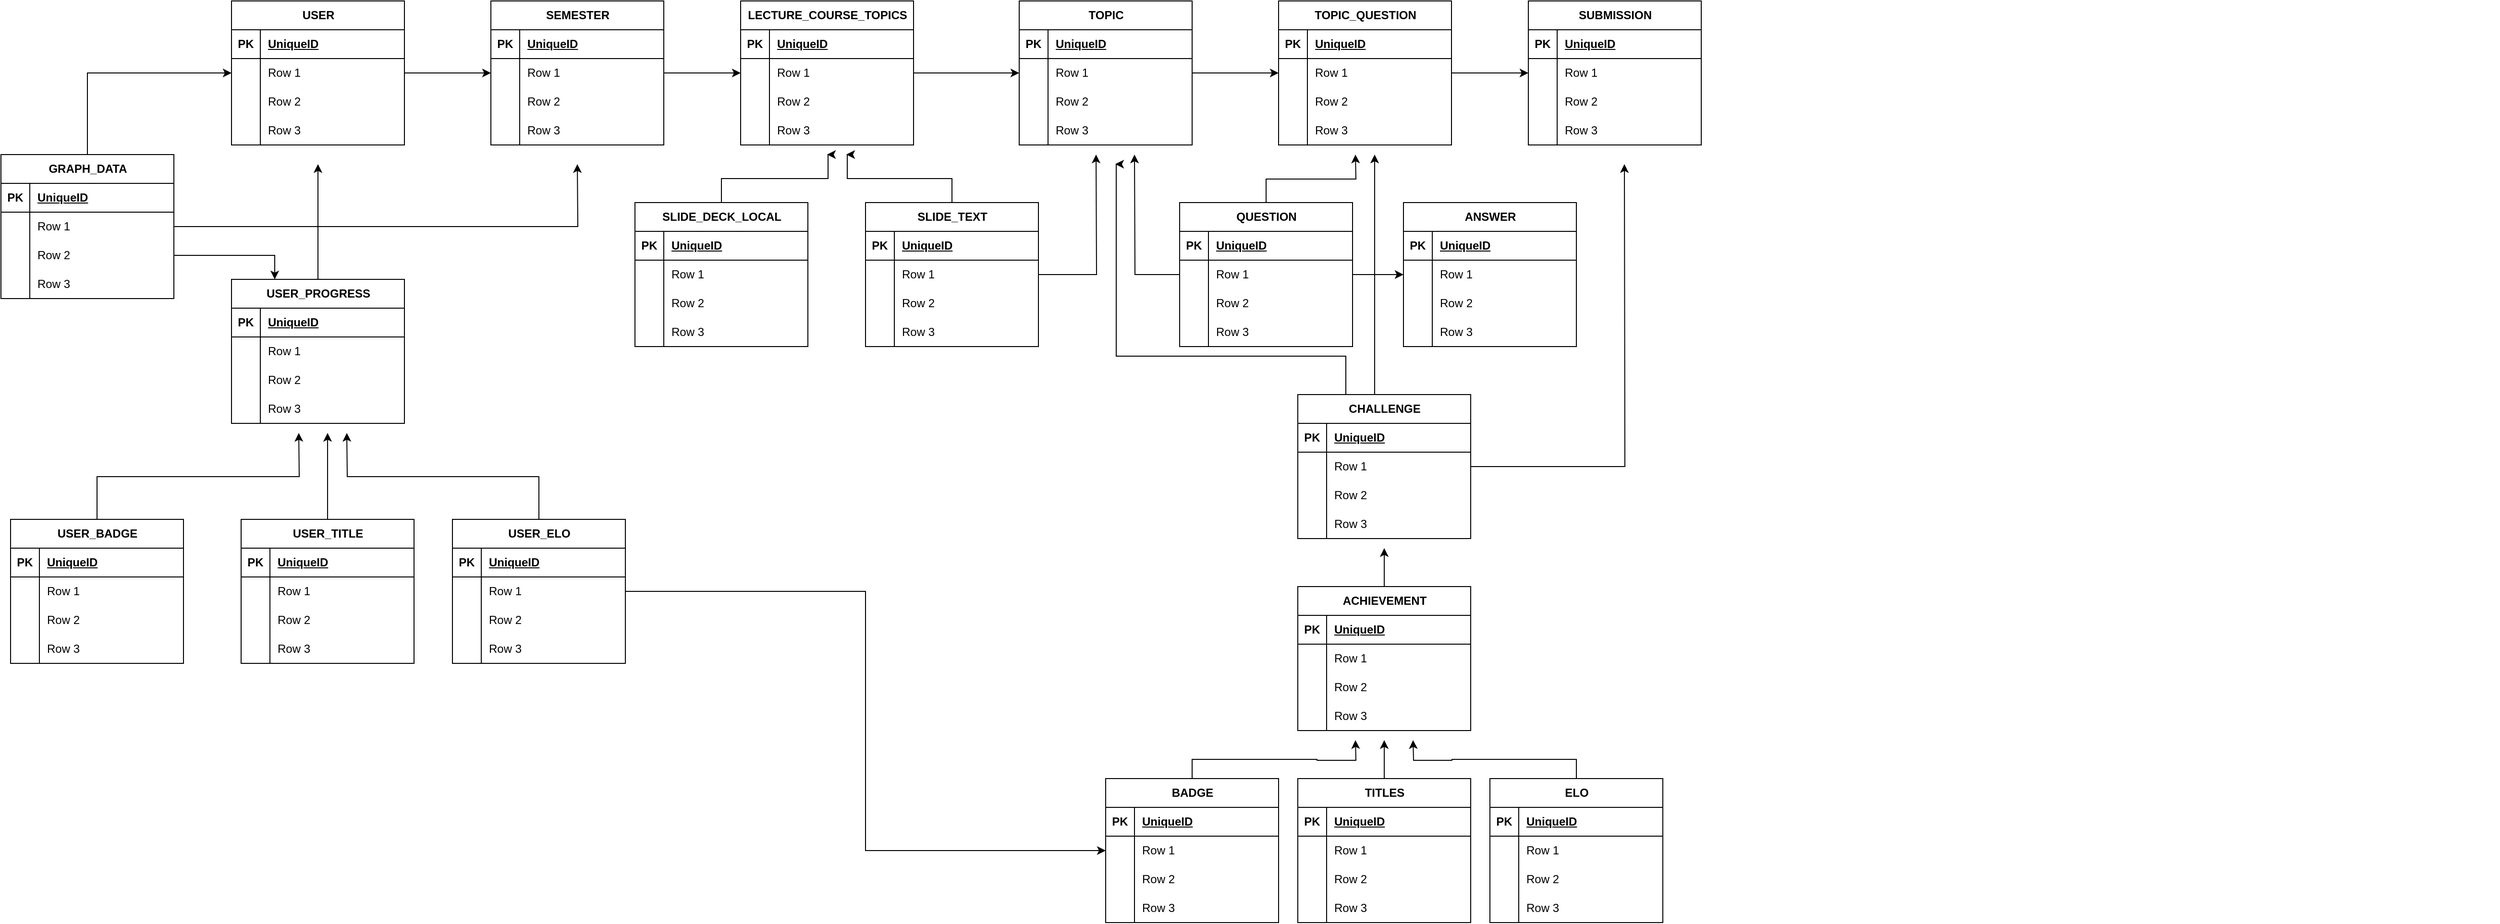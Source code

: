 <mxfile version="28.0.6">
  <diagram name="Page-1" id="EOLTmpriMIRwq84t84T6">
    <mxGraphModel dx="4860" dy="1127" grid="1" gridSize="10" guides="1" tooltips="1" connect="1" arrows="1" fold="1" page="1" pageScale="1" pageWidth="827" pageHeight="1169" math="0" shadow="0">
      <root>
        <mxCell id="0" />
        <mxCell id="1" parent="0" />
        <mxCell id="HO7QIqz6Nk-iRvoMw2GO-1" value="USER" style="shape=table;startSize=30;container=1;collapsible=1;childLayout=tableLayout;fixedRows=1;rowLines=0;fontStyle=1;align=center;resizeLast=1;html=1;" vertex="1" parent="1">
          <mxGeometry x="-1490" y="60" width="180" height="150" as="geometry" />
        </mxCell>
        <mxCell id="HO7QIqz6Nk-iRvoMw2GO-2" value="" style="shape=tableRow;horizontal=0;startSize=0;swimlaneHead=0;swimlaneBody=0;fillColor=none;collapsible=0;dropTarget=0;points=[[0,0.5],[1,0.5]];portConstraint=eastwest;top=0;left=0;right=0;bottom=1;" vertex="1" parent="HO7QIqz6Nk-iRvoMw2GO-1">
          <mxGeometry y="30" width="180" height="30" as="geometry" />
        </mxCell>
        <mxCell id="HO7QIqz6Nk-iRvoMw2GO-3" value="PK" style="shape=partialRectangle;connectable=0;fillColor=none;top=0;left=0;bottom=0;right=0;fontStyle=1;overflow=hidden;whiteSpace=wrap;html=1;" vertex="1" parent="HO7QIqz6Nk-iRvoMw2GO-2">
          <mxGeometry width="30" height="30" as="geometry">
            <mxRectangle width="30" height="30" as="alternateBounds" />
          </mxGeometry>
        </mxCell>
        <mxCell id="HO7QIqz6Nk-iRvoMw2GO-4" value="UniqueID" style="shape=partialRectangle;connectable=0;fillColor=none;top=0;left=0;bottom=0;right=0;align=left;spacingLeft=6;fontStyle=5;overflow=hidden;whiteSpace=wrap;html=1;" vertex="1" parent="HO7QIqz6Nk-iRvoMw2GO-2">
          <mxGeometry x="30" width="150" height="30" as="geometry">
            <mxRectangle width="150" height="30" as="alternateBounds" />
          </mxGeometry>
        </mxCell>
        <mxCell id="HO7QIqz6Nk-iRvoMw2GO-5" value="" style="shape=tableRow;horizontal=0;startSize=0;swimlaneHead=0;swimlaneBody=0;fillColor=none;collapsible=0;dropTarget=0;points=[[0,0.5],[1,0.5]];portConstraint=eastwest;top=0;left=0;right=0;bottom=0;" vertex="1" parent="HO7QIqz6Nk-iRvoMw2GO-1">
          <mxGeometry y="60" width="180" height="30" as="geometry" />
        </mxCell>
        <mxCell id="HO7QIqz6Nk-iRvoMw2GO-6" value="" style="shape=partialRectangle;connectable=0;fillColor=none;top=0;left=0;bottom=0;right=0;editable=1;overflow=hidden;whiteSpace=wrap;html=1;" vertex="1" parent="HO7QIqz6Nk-iRvoMw2GO-5">
          <mxGeometry width="30" height="30" as="geometry">
            <mxRectangle width="30" height="30" as="alternateBounds" />
          </mxGeometry>
        </mxCell>
        <mxCell id="HO7QIqz6Nk-iRvoMw2GO-7" value="Row 1" style="shape=partialRectangle;connectable=0;fillColor=none;top=0;left=0;bottom=0;right=0;align=left;spacingLeft=6;overflow=hidden;whiteSpace=wrap;html=1;" vertex="1" parent="HO7QIqz6Nk-iRvoMw2GO-5">
          <mxGeometry x="30" width="150" height="30" as="geometry">
            <mxRectangle width="150" height="30" as="alternateBounds" />
          </mxGeometry>
        </mxCell>
        <mxCell id="HO7QIqz6Nk-iRvoMw2GO-8" value="" style="shape=tableRow;horizontal=0;startSize=0;swimlaneHead=0;swimlaneBody=0;fillColor=none;collapsible=0;dropTarget=0;points=[[0,0.5],[1,0.5]];portConstraint=eastwest;top=0;left=0;right=0;bottom=0;" vertex="1" parent="HO7QIqz6Nk-iRvoMw2GO-1">
          <mxGeometry y="90" width="180" height="30" as="geometry" />
        </mxCell>
        <mxCell id="HO7QIqz6Nk-iRvoMw2GO-9" value="" style="shape=partialRectangle;connectable=0;fillColor=none;top=0;left=0;bottom=0;right=0;editable=1;overflow=hidden;whiteSpace=wrap;html=1;" vertex="1" parent="HO7QIqz6Nk-iRvoMw2GO-8">
          <mxGeometry width="30" height="30" as="geometry">
            <mxRectangle width="30" height="30" as="alternateBounds" />
          </mxGeometry>
        </mxCell>
        <mxCell id="HO7QIqz6Nk-iRvoMw2GO-10" value="Row 2" style="shape=partialRectangle;connectable=0;fillColor=none;top=0;left=0;bottom=0;right=0;align=left;spacingLeft=6;overflow=hidden;whiteSpace=wrap;html=1;" vertex="1" parent="HO7QIqz6Nk-iRvoMw2GO-8">
          <mxGeometry x="30" width="150" height="30" as="geometry">
            <mxRectangle width="150" height="30" as="alternateBounds" />
          </mxGeometry>
        </mxCell>
        <mxCell id="HO7QIqz6Nk-iRvoMw2GO-11" value="" style="shape=tableRow;horizontal=0;startSize=0;swimlaneHead=0;swimlaneBody=0;fillColor=none;collapsible=0;dropTarget=0;points=[[0,0.5],[1,0.5]];portConstraint=eastwest;top=0;left=0;right=0;bottom=0;" vertex="1" parent="HO7QIqz6Nk-iRvoMw2GO-1">
          <mxGeometry y="120" width="180" height="30" as="geometry" />
        </mxCell>
        <mxCell id="HO7QIqz6Nk-iRvoMw2GO-12" value="" style="shape=partialRectangle;connectable=0;fillColor=none;top=0;left=0;bottom=0;right=0;editable=1;overflow=hidden;whiteSpace=wrap;html=1;" vertex="1" parent="HO7QIqz6Nk-iRvoMw2GO-11">
          <mxGeometry width="30" height="30" as="geometry">
            <mxRectangle width="30" height="30" as="alternateBounds" />
          </mxGeometry>
        </mxCell>
        <mxCell id="HO7QIqz6Nk-iRvoMw2GO-13" value="Row 3" style="shape=partialRectangle;connectable=0;fillColor=none;top=0;left=0;bottom=0;right=0;align=left;spacingLeft=6;overflow=hidden;whiteSpace=wrap;html=1;" vertex="1" parent="HO7QIqz6Nk-iRvoMw2GO-11">
          <mxGeometry x="30" width="150" height="30" as="geometry">
            <mxRectangle width="150" height="30" as="alternateBounds" />
          </mxGeometry>
        </mxCell>
        <mxCell id="HO7QIqz6Nk-iRvoMw2GO-14" value="TOPIC_QUESTION" style="shape=table;startSize=30;container=1;collapsible=1;childLayout=tableLayout;fixedRows=1;rowLines=0;fontStyle=1;align=center;resizeLast=1;html=1;" vertex="1" parent="1">
          <mxGeometry x="-400" y="60" width="180" height="150" as="geometry" />
        </mxCell>
        <mxCell id="HO7QIqz6Nk-iRvoMw2GO-15" value="" style="shape=tableRow;horizontal=0;startSize=0;swimlaneHead=0;swimlaneBody=0;fillColor=none;collapsible=0;dropTarget=0;points=[[0,0.5],[1,0.5]];portConstraint=eastwest;top=0;left=0;right=0;bottom=1;" vertex="1" parent="HO7QIqz6Nk-iRvoMw2GO-14">
          <mxGeometry y="30" width="180" height="30" as="geometry" />
        </mxCell>
        <mxCell id="HO7QIqz6Nk-iRvoMw2GO-16" value="PK" style="shape=partialRectangle;connectable=0;fillColor=none;top=0;left=0;bottom=0;right=0;fontStyle=1;overflow=hidden;whiteSpace=wrap;html=1;" vertex="1" parent="HO7QIqz6Nk-iRvoMw2GO-15">
          <mxGeometry width="30" height="30" as="geometry">
            <mxRectangle width="30" height="30" as="alternateBounds" />
          </mxGeometry>
        </mxCell>
        <mxCell id="HO7QIqz6Nk-iRvoMw2GO-17" value="UniqueID" style="shape=partialRectangle;connectable=0;fillColor=none;top=0;left=0;bottom=0;right=0;align=left;spacingLeft=6;fontStyle=5;overflow=hidden;whiteSpace=wrap;html=1;" vertex="1" parent="HO7QIqz6Nk-iRvoMw2GO-15">
          <mxGeometry x="30" width="150" height="30" as="geometry">
            <mxRectangle width="150" height="30" as="alternateBounds" />
          </mxGeometry>
        </mxCell>
        <mxCell id="HO7QIqz6Nk-iRvoMw2GO-18" value="" style="shape=tableRow;horizontal=0;startSize=0;swimlaneHead=0;swimlaneBody=0;fillColor=none;collapsible=0;dropTarget=0;points=[[0,0.5],[1,0.5]];portConstraint=eastwest;top=0;left=0;right=0;bottom=0;" vertex="1" parent="HO7QIqz6Nk-iRvoMw2GO-14">
          <mxGeometry y="60" width="180" height="30" as="geometry" />
        </mxCell>
        <mxCell id="HO7QIqz6Nk-iRvoMw2GO-19" value="" style="shape=partialRectangle;connectable=0;fillColor=none;top=0;left=0;bottom=0;right=0;editable=1;overflow=hidden;whiteSpace=wrap;html=1;" vertex="1" parent="HO7QIqz6Nk-iRvoMw2GO-18">
          <mxGeometry width="30" height="30" as="geometry">
            <mxRectangle width="30" height="30" as="alternateBounds" />
          </mxGeometry>
        </mxCell>
        <mxCell id="HO7QIqz6Nk-iRvoMw2GO-20" value="Row 1" style="shape=partialRectangle;connectable=0;fillColor=none;top=0;left=0;bottom=0;right=0;align=left;spacingLeft=6;overflow=hidden;whiteSpace=wrap;html=1;" vertex="1" parent="HO7QIqz6Nk-iRvoMw2GO-18">
          <mxGeometry x="30" width="150" height="30" as="geometry">
            <mxRectangle width="150" height="30" as="alternateBounds" />
          </mxGeometry>
        </mxCell>
        <mxCell id="HO7QIqz6Nk-iRvoMw2GO-21" value="" style="shape=tableRow;horizontal=0;startSize=0;swimlaneHead=0;swimlaneBody=0;fillColor=none;collapsible=0;dropTarget=0;points=[[0,0.5],[1,0.5]];portConstraint=eastwest;top=0;left=0;right=0;bottom=0;" vertex="1" parent="HO7QIqz6Nk-iRvoMw2GO-14">
          <mxGeometry y="90" width="180" height="30" as="geometry" />
        </mxCell>
        <mxCell id="HO7QIqz6Nk-iRvoMw2GO-22" value="" style="shape=partialRectangle;connectable=0;fillColor=none;top=0;left=0;bottom=0;right=0;editable=1;overflow=hidden;whiteSpace=wrap;html=1;" vertex="1" parent="HO7QIqz6Nk-iRvoMw2GO-21">
          <mxGeometry width="30" height="30" as="geometry">
            <mxRectangle width="30" height="30" as="alternateBounds" />
          </mxGeometry>
        </mxCell>
        <mxCell id="HO7QIqz6Nk-iRvoMw2GO-23" value="Row 2" style="shape=partialRectangle;connectable=0;fillColor=none;top=0;left=0;bottom=0;right=0;align=left;spacingLeft=6;overflow=hidden;whiteSpace=wrap;html=1;" vertex="1" parent="HO7QIqz6Nk-iRvoMw2GO-21">
          <mxGeometry x="30" width="150" height="30" as="geometry">
            <mxRectangle width="150" height="30" as="alternateBounds" />
          </mxGeometry>
        </mxCell>
        <mxCell id="HO7QIqz6Nk-iRvoMw2GO-24" value="" style="shape=tableRow;horizontal=0;startSize=0;swimlaneHead=0;swimlaneBody=0;fillColor=none;collapsible=0;dropTarget=0;points=[[0,0.5],[1,0.5]];portConstraint=eastwest;top=0;left=0;right=0;bottom=0;" vertex="1" parent="HO7QIqz6Nk-iRvoMw2GO-14">
          <mxGeometry y="120" width="180" height="30" as="geometry" />
        </mxCell>
        <mxCell id="HO7QIqz6Nk-iRvoMw2GO-25" value="" style="shape=partialRectangle;connectable=0;fillColor=none;top=0;left=0;bottom=0;right=0;editable=1;overflow=hidden;whiteSpace=wrap;html=1;" vertex="1" parent="HO7QIqz6Nk-iRvoMw2GO-24">
          <mxGeometry width="30" height="30" as="geometry">
            <mxRectangle width="30" height="30" as="alternateBounds" />
          </mxGeometry>
        </mxCell>
        <mxCell id="HO7QIqz6Nk-iRvoMw2GO-26" value="Row 3" style="shape=partialRectangle;connectable=0;fillColor=none;top=0;left=0;bottom=0;right=0;align=left;spacingLeft=6;overflow=hidden;whiteSpace=wrap;html=1;" vertex="1" parent="HO7QIqz6Nk-iRvoMw2GO-24">
          <mxGeometry x="30" width="150" height="30" as="geometry">
            <mxRectangle width="150" height="30" as="alternateBounds" />
          </mxGeometry>
        </mxCell>
        <mxCell id="HO7QIqz6Nk-iRvoMw2GO-27" value="SEMESTER" style="shape=table;startSize=30;container=1;collapsible=1;childLayout=tableLayout;fixedRows=1;rowLines=0;fontStyle=1;align=center;resizeLast=1;html=1;" vertex="1" parent="1">
          <mxGeometry x="-1220" y="60" width="180" height="150" as="geometry" />
        </mxCell>
        <mxCell id="HO7QIqz6Nk-iRvoMw2GO-28" value="" style="shape=tableRow;horizontal=0;startSize=0;swimlaneHead=0;swimlaneBody=0;fillColor=none;collapsible=0;dropTarget=0;points=[[0,0.5],[1,0.5]];portConstraint=eastwest;top=0;left=0;right=0;bottom=1;" vertex="1" parent="HO7QIqz6Nk-iRvoMw2GO-27">
          <mxGeometry y="30" width="180" height="30" as="geometry" />
        </mxCell>
        <mxCell id="HO7QIqz6Nk-iRvoMw2GO-29" value="PK" style="shape=partialRectangle;connectable=0;fillColor=none;top=0;left=0;bottom=0;right=0;fontStyle=1;overflow=hidden;whiteSpace=wrap;html=1;" vertex="1" parent="HO7QIqz6Nk-iRvoMw2GO-28">
          <mxGeometry width="30" height="30" as="geometry">
            <mxRectangle width="30" height="30" as="alternateBounds" />
          </mxGeometry>
        </mxCell>
        <mxCell id="HO7QIqz6Nk-iRvoMw2GO-30" value="UniqueID" style="shape=partialRectangle;connectable=0;fillColor=none;top=0;left=0;bottom=0;right=0;align=left;spacingLeft=6;fontStyle=5;overflow=hidden;whiteSpace=wrap;html=1;" vertex="1" parent="HO7QIqz6Nk-iRvoMw2GO-28">
          <mxGeometry x="30" width="150" height="30" as="geometry">
            <mxRectangle width="150" height="30" as="alternateBounds" />
          </mxGeometry>
        </mxCell>
        <mxCell id="HO7QIqz6Nk-iRvoMw2GO-31" value="" style="shape=tableRow;horizontal=0;startSize=0;swimlaneHead=0;swimlaneBody=0;fillColor=none;collapsible=0;dropTarget=0;points=[[0,0.5],[1,0.5]];portConstraint=eastwest;top=0;left=0;right=0;bottom=0;" vertex="1" parent="HO7QIqz6Nk-iRvoMw2GO-27">
          <mxGeometry y="60" width="180" height="30" as="geometry" />
        </mxCell>
        <mxCell id="HO7QIqz6Nk-iRvoMw2GO-32" value="" style="shape=partialRectangle;connectable=0;fillColor=none;top=0;left=0;bottom=0;right=0;editable=1;overflow=hidden;whiteSpace=wrap;html=1;" vertex="1" parent="HO7QIqz6Nk-iRvoMw2GO-31">
          <mxGeometry width="30" height="30" as="geometry">
            <mxRectangle width="30" height="30" as="alternateBounds" />
          </mxGeometry>
        </mxCell>
        <mxCell id="HO7QIqz6Nk-iRvoMw2GO-33" value="Row 1" style="shape=partialRectangle;connectable=0;fillColor=none;top=0;left=0;bottom=0;right=0;align=left;spacingLeft=6;overflow=hidden;whiteSpace=wrap;html=1;" vertex="1" parent="HO7QIqz6Nk-iRvoMw2GO-31">
          <mxGeometry x="30" width="150" height="30" as="geometry">
            <mxRectangle width="150" height="30" as="alternateBounds" />
          </mxGeometry>
        </mxCell>
        <mxCell id="HO7QIqz6Nk-iRvoMw2GO-34" value="" style="shape=tableRow;horizontal=0;startSize=0;swimlaneHead=0;swimlaneBody=0;fillColor=none;collapsible=0;dropTarget=0;points=[[0,0.5],[1,0.5]];portConstraint=eastwest;top=0;left=0;right=0;bottom=0;" vertex="1" parent="HO7QIqz6Nk-iRvoMw2GO-27">
          <mxGeometry y="90" width="180" height="30" as="geometry" />
        </mxCell>
        <mxCell id="HO7QIqz6Nk-iRvoMw2GO-35" value="" style="shape=partialRectangle;connectable=0;fillColor=none;top=0;left=0;bottom=0;right=0;editable=1;overflow=hidden;whiteSpace=wrap;html=1;" vertex="1" parent="HO7QIqz6Nk-iRvoMw2GO-34">
          <mxGeometry width="30" height="30" as="geometry">
            <mxRectangle width="30" height="30" as="alternateBounds" />
          </mxGeometry>
        </mxCell>
        <mxCell id="HO7QIqz6Nk-iRvoMw2GO-36" value="Row 2" style="shape=partialRectangle;connectable=0;fillColor=none;top=0;left=0;bottom=0;right=0;align=left;spacingLeft=6;overflow=hidden;whiteSpace=wrap;html=1;" vertex="1" parent="HO7QIqz6Nk-iRvoMw2GO-34">
          <mxGeometry x="30" width="150" height="30" as="geometry">
            <mxRectangle width="150" height="30" as="alternateBounds" />
          </mxGeometry>
        </mxCell>
        <mxCell id="HO7QIqz6Nk-iRvoMw2GO-37" value="" style="shape=tableRow;horizontal=0;startSize=0;swimlaneHead=0;swimlaneBody=0;fillColor=none;collapsible=0;dropTarget=0;points=[[0,0.5],[1,0.5]];portConstraint=eastwest;top=0;left=0;right=0;bottom=0;" vertex="1" parent="HO7QIqz6Nk-iRvoMw2GO-27">
          <mxGeometry y="120" width="180" height="30" as="geometry" />
        </mxCell>
        <mxCell id="HO7QIqz6Nk-iRvoMw2GO-38" value="" style="shape=partialRectangle;connectable=0;fillColor=none;top=0;left=0;bottom=0;right=0;editable=1;overflow=hidden;whiteSpace=wrap;html=1;" vertex="1" parent="HO7QIqz6Nk-iRvoMw2GO-37">
          <mxGeometry width="30" height="30" as="geometry">
            <mxRectangle width="30" height="30" as="alternateBounds" />
          </mxGeometry>
        </mxCell>
        <mxCell id="HO7QIqz6Nk-iRvoMw2GO-39" value="Row 3" style="shape=partialRectangle;connectable=0;fillColor=none;top=0;left=0;bottom=0;right=0;align=left;spacingLeft=6;overflow=hidden;whiteSpace=wrap;html=1;" vertex="1" parent="HO7QIqz6Nk-iRvoMw2GO-37">
          <mxGeometry x="30" width="150" height="30" as="geometry">
            <mxRectangle width="150" height="30" as="alternateBounds" />
          </mxGeometry>
        </mxCell>
        <mxCell id="HO7QIqz6Nk-iRvoMw2GO-346" style="edgeStyle=orthogonalEdgeStyle;rounded=0;orthogonalLoop=1;jettySize=auto;html=1;exitX=0.5;exitY=0;exitDx=0;exitDy=0;" edge="1" parent="1" source="HO7QIqz6Nk-iRvoMw2GO-40">
          <mxGeometry relative="1" as="geometry">
            <mxPoint x="-320" y="220" as="targetPoint" />
          </mxGeometry>
        </mxCell>
        <mxCell id="HO7QIqz6Nk-iRvoMw2GO-40" value="QUESTION" style="shape=table;startSize=30;container=1;collapsible=1;childLayout=tableLayout;fixedRows=1;rowLines=0;fontStyle=1;align=center;resizeLast=1;html=1;" vertex="1" parent="1">
          <mxGeometry x="-503" y="270" width="180" height="150" as="geometry" />
        </mxCell>
        <mxCell id="HO7QIqz6Nk-iRvoMw2GO-41" value="" style="shape=tableRow;horizontal=0;startSize=0;swimlaneHead=0;swimlaneBody=0;fillColor=none;collapsible=0;dropTarget=0;points=[[0,0.5],[1,0.5]];portConstraint=eastwest;top=0;left=0;right=0;bottom=1;" vertex="1" parent="HO7QIqz6Nk-iRvoMw2GO-40">
          <mxGeometry y="30" width="180" height="30" as="geometry" />
        </mxCell>
        <mxCell id="HO7QIqz6Nk-iRvoMw2GO-42" value="PK" style="shape=partialRectangle;connectable=0;fillColor=none;top=0;left=0;bottom=0;right=0;fontStyle=1;overflow=hidden;whiteSpace=wrap;html=1;" vertex="1" parent="HO7QIqz6Nk-iRvoMw2GO-41">
          <mxGeometry width="30" height="30" as="geometry">
            <mxRectangle width="30" height="30" as="alternateBounds" />
          </mxGeometry>
        </mxCell>
        <mxCell id="HO7QIqz6Nk-iRvoMw2GO-43" value="UniqueID" style="shape=partialRectangle;connectable=0;fillColor=none;top=0;left=0;bottom=0;right=0;align=left;spacingLeft=6;fontStyle=5;overflow=hidden;whiteSpace=wrap;html=1;" vertex="1" parent="HO7QIqz6Nk-iRvoMw2GO-41">
          <mxGeometry x="30" width="150" height="30" as="geometry">
            <mxRectangle width="150" height="30" as="alternateBounds" />
          </mxGeometry>
        </mxCell>
        <mxCell id="HO7QIqz6Nk-iRvoMw2GO-44" value="" style="shape=tableRow;horizontal=0;startSize=0;swimlaneHead=0;swimlaneBody=0;fillColor=none;collapsible=0;dropTarget=0;points=[[0,0.5],[1,0.5]];portConstraint=eastwest;top=0;left=0;right=0;bottom=0;" vertex="1" parent="HO7QIqz6Nk-iRvoMw2GO-40">
          <mxGeometry y="60" width="180" height="30" as="geometry" />
        </mxCell>
        <mxCell id="HO7QIqz6Nk-iRvoMw2GO-45" value="" style="shape=partialRectangle;connectable=0;fillColor=none;top=0;left=0;bottom=0;right=0;editable=1;overflow=hidden;whiteSpace=wrap;html=1;" vertex="1" parent="HO7QIqz6Nk-iRvoMw2GO-44">
          <mxGeometry width="30" height="30" as="geometry">
            <mxRectangle width="30" height="30" as="alternateBounds" />
          </mxGeometry>
        </mxCell>
        <mxCell id="HO7QIqz6Nk-iRvoMw2GO-46" value="Row 1" style="shape=partialRectangle;connectable=0;fillColor=none;top=0;left=0;bottom=0;right=0;align=left;spacingLeft=6;overflow=hidden;whiteSpace=wrap;html=1;" vertex="1" parent="HO7QIqz6Nk-iRvoMw2GO-44">
          <mxGeometry x="30" width="150" height="30" as="geometry">
            <mxRectangle width="150" height="30" as="alternateBounds" />
          </mxGeometry>
        </mxCell>
        <mxCell id="HO7QIqz6Nk-iRvoMw2GO-47" value="" style="shape=tableRow;horizontal=0;startSize=0;swimlaneHead=0;swimlaneBody=0;fillColor=none;collapsible=0;dropTarget=0;points=[[0,0.5],[1,0.5]];portConstraint=eastwest;top=0;left=0;right=0;bottom=0;" vertex="1" parent="HO7QIqz6Nk-iRvoMw2GO-40">
          <mxGeometry y="90" width="180" height="30" as="geometry" />
        </mxCell>
        <mxCell id="HO7QIqz6Nk-iRvoMw2GO-48" value="" style="shape=partialRectangle;connectable=0;fillColor=none;top=0;left=0;bottom=0;right=0;editable=1;overflow=hidden;whiteSpace=wrap;html=1;" vertex="1" parent="HO7QIqz6Nk-iRvoMw2GO-47">
          <mxGeometry width="30" height="30" as="geometry">
            <mxRectangle width="30" height="30" as="alternateBounds" />
          </mxGeometry>
        </mxCell>
        <mxCell id="HO7QIqz6Nk-iRvoMw2GO-49" value="Row 2" style="shape=partialRectangle;connectable=0;fillColor=none;top=0;left=0;bottom=0;right=0;align=left;spacingLeft=6;overflow=hidden;whiteSpace=wrap;html=1;" vertex="1" parent="HO7QIqz6Nk-iRvoMw2GO-47">
          <mxGeometry x="30" width="150" height="30" as="geometry">
            <mxRectangle width="150" height="30" as="alternateBounds" />
          </mxGeometry>
        </mxCell>
        <mxCell id="HO7QIqz6Nk-iRvoMw2GO-50" value="" style="shape=tableRow;horizontal=0;startSize=0;swimlaneHead=0;swimlaneBody=0;fillColor=none;collapsible=0;dropTarget=0;points=[[0,0.5],[1,0.5]];portConstraint=eastwest;top=0;left=0;right=0;bottom=0;" vertex="1" parent="HO7QIqz6Nk-iRvoMw2GO-40">
          <mxGeometry y="120" width="180" height="30" as="geometry" />
        </mxCell>
        <mxCell id="HO7QIqz6Nk-iRvoMw2GO-51" value="" style="shape=partialRectangle;connectable=0;fillColor=none;top=0;left=0;bottom=0;right=0;editable=1;overflow=hidden;whiteSpace=wrap;html=1;" vertex="1" parent="HO7QIqz6Nk-iRvoMw2GO-50">
          <mxGeometry width="30" height="30" as="geometry">
            <mxRectangle width="30" height="30" as="alternateBounds" />
          </mxGeometry>
        </mxCell>
        <mxCell id="HO7QIqz6Nk-iRvoMw2GO-52" value="Row 3" style="shape=partialRectangle;connectable=0;fillColor=none;top=0;left=0;bottom=0;right=0;align=left;spacingLeft=6;overflow=hidden;whiteSpace=wrap;html=1;" vertex="1" parent="HO7QIqz6Nk-iRvoMw2GO-50">
          <mxGeometry x="30" width="150" height="30" as="geometry">
            <mxRectangle width="150" height="30" as="alternateBounds" />
          </mxGeometry>
        </mxCell>
        <mxCell id="HO7QIqz6Nk-iRvoMw2GO-340" style="edgeStyle=orthogonalEdgeStyle;rounded=0;orthogonalLoop=1;jettySize=auto;html=1;exitX=0.5;exitY=0;exitDx=0;exitDy=0;" edge="1" parent="1" source="HO7QIqz6Nk-iRvoMw2GO-53">
          <mxGeometry relative="1" as="geometry">
            <mxPoint x="-850.0" y="220" as="targetPoint" />
            <Array as="points">
              <mxPoint x="-740" y="245" />
              <mxPoint x="-849" y="245" />
              <mxPoint x="-849" y="220" />
            </Array>
          </mxGeometry>
        </mxCell>
        <mxCell id="HO7QIqz6Nk-iRvoMw2GO-53" value="SLIDE_TEXT" style="shape=table;startSize=30;container=1;collapsible=1;childLayout=tableLayout;fixedRows=1;rowLines=0;fontStyle=1;align=center;resizeLast=1;html=1;" vertex="1" parent="1">
          <mxGeometry x="-830" y="270" width="180" height="150" as="geometry" />
        </mxCell>
        <mxCell id="HO7QIqz6Nk-iRvoMw2GO-54" value="" style="shape=tableRow;horizontal=0;startSize=0;swimlaneHead=0;swimlaneBody=0;fillColor=none;collapsible=0;dropTarget=0;points=[[0,0.5],[1,0.5]];portConstraint=eastwest;top=0;left=0;right=0;bottom=1;" vertex="1" parent="HO7QIqz6Nk-iRvoMw2GO-53">
          <mxGeometry y="30" width="180" height="30" as="geometry" />
        </mxCell>
        <mxCell id="HO7QIqz6Nk-iRvoMw2GO-55" value="PK" style="shape=partialRectangle;connectable=0;fillColor=none;top=0;left=0;bottom=0;right=0;fontStyle=1;overflow=hidden;whiteSpace=wrap;html=1;" vertex="1" parent="HO7QIqz6Nk-iRvoMw2GO-54">
          <mxGeometry width="30" height="30" as="geometry">
            <mxRectangle width="30" height="30" as="alternateBounds" />
          </mxGeometry>
        </mxCell>
        <mxCell id="HO7QIqz6Nk-iRvoMw2GO-56" value="UniqueID" style="shape=partialRectangle;connectable=0;fillColor=none;top=0;left=0;bottom=0;right=0;align=left;spacingLeft=6;fontStyle=5;overflow=hidden;whiteSpace=wrap;html=1;" vertex="1" parent="HO7QIqz6Nk-iRvoMw2GO-54">
          <mxGeometry x="30" width="150" height="30" as="geometry">
            <mxRectangle width="150" height="30" as="alternateBounds" />
          </mxGeometry>
        </mxCell>
        <mxCell id="HO7QIqz6Nk-iRvoMw2GO-57" value="" style="shape=tableRow;horizontal=0;startSize=0;swimlaneHead=0;swimlaneBody=0;fillColor=none;collapsible=0;dropTarget=0;points=[[0,0.5],[1,0.5]];portConstraint=eastwest;top=0;left=0;right=0;bottom=0;" vertex="1" parent="HO7QIqz6Nk-iRvoMw2GO-53">
          <mxGeometry y="60" width="180" height="30" as="geometry" />
        </mxCell>
        <mxCell id="HO7QIqz6Nk-iRvoMw2GO-58" value="" style="shape=partialRectangle;connectable=0;fillColor=none;top=0;left=0;bottom=0;right=0;editable=1;overflow=hidden;whiteSpace=wrap;html=1;" vertex="1" parent="HO7QIqz6Nk-iRvoMw2GO-57">
          <mxGeometry width="30" height="30" as="geometry">
            <mxRectangle width="30" height="30" as="alternateBounds" />
          </mxGeometry>
        </mxCell>
        <mxCell id="HO7QIqz6Nk-iRvoMw2GO-59" value="Row 1" style="shape=partialRectangle;connectable=0;fillColor=none;top=0;left=0;bottom=0;right=0;align=left;spacingLeft=6;overflow=hidden;whiteSpace=wrap;html=1;" vertex="1" parent="HO7QIqz6Nk-iRvoMw2GO-57">
          <mxGeometry x="30" width="150" height="30" as="geometry">
            <mxRectangle width="150" height="30" as="alternateBounds" />
          </mxGeometry>
        </mxCell>
        <mxCell id="HO7QIqz6Nk-iRvoMw2GO-60" value="" style="shape=tableRow;horizontal=0;startSize=0;swimlaneHead=0;swimlaneBody=0;fillColor=none;collapsible=0;dropTarget=0;points=[[0,0.5],[1,0.5]];portConstraint=eastwest;top=0;left=0;right=0;bottom=0;" vertex="1" parent="HO7QIqz6Nk-iRvoMw2GO-53">
          <mxGeometry y="90" width="180" height="30" as="geometry" />
        </mxCell>
        <mxCell id="HO7QIqz6Nk-iRvoMw2GO-61" value="" style="shape=partialRectangle;connectable=0;fillColor=none;top=0;left=0;bottom=0;right=0;editable=1;overflow=hidden;whiteSpace=wrap;html=1;" vertex="1" parent="HO7QIqz6Nk-iRvoMw2GO-60">
          <mxGeometry width="30" height="30" as="geometry">
            <mxRectangle width="30" height="30" as="alternateBounds" />
          </mxGeometry>
        </mxCell>
        <mxCell id="HO7QIqz6Nk-iRvoMw2GO-62" value="Row 2" style="shape=partialRectangle;connectable=0;fillColor=none;top=0;left=0;bottom=0;right=0;align=left;spacingLeft=6;overflow=hidden;whiteSpace=wrap;html=1;" vertex="1" parent="HO7QIqz6Nk-iRvoMw2GO-60">
          <mxGeometry x="30" width="150" height="30" as="geometry">
            <mxRectangle width="150" height="30" as="alternateBounds" />
          </mxGeometry>
        </mxCell>
        <mxCell id="HO7QIqz6Nk-iRvoMw2GO-63" value="" style="shape=tableRow;horizontal=0;startSize=0;swimlaneHead=0;swimlaneBody=0;fillColor=none;collapsible=0;dropTarget=0;points=[[0,0.5],[1,0.5]];portConstraint=eastwest;top=0;left=0;right=0;bottom=0;" vertex="1" parent="HO7QIqz6Nk-iRvoMw2GO-53">
          <mxGeometry y="120" width="180" height="30" as="geometry" />
        </mxCell>
        <mxCell id="HO7QIqz6Nk-iRvoMw2GO-64" value="" style="shape=partialRectangle;connectable=0;fillColor=none;top=0;left=0;bottom=0;right=0;editable=1;overflow=hidden;whiteSpace=wrap;html=1;" vertex="1" parent="HO7QIqz6Nk-iRvoMw2GO-63">
          <mxGeometry width="30" height="30" as="geometry">
            <mxRectangle width="30" height="30" as="alternateBounds" />
          </mxGeometry>
        </mxCell>
        <mxCell id="HO7QIqz6Nk-iRvoMw2GO-65" value="Row 3" style="shape=partialRectangle;connectable=0;fillColor=none;top=0;left=0;bottom=0;right=0;align=left;spacingLeft=6;overflow=hidden;whiteSpace=wrap;html=1;" vertex="1" parent="HO7QIqz6Nk-iRvoMw2GO-63">
          <mxGeometry x="30" width="150" height="30" as="geometry">
            <mxRectangle width="150" height="30" as="alternateBounds" />
          </mxGeometry>
        </mxCell>
        <mxCell id="HO7QIqz6Nk-iRvoMw2GO-339" style="edgeStyle=orthogonalEdgeStyle;rounded=0;orthogonalLoop=1;jettySize=auto;html=1;exitX=0.5;exitY=0;exitDx=0;exitDy=0;" edge="1" parent="1" source="HO7QIqz6Nk-iRvoMw2GO-66">
          <mxGeometry relative="1" as="geometry">
            <mxPoint x="-870.0" y="220" as="targetPoint" />
            <Array as="points">
              <mxPoint x="-980" y="245" />
              <mxPoint x="-869" y="245" />
              <mxPoint x="-869" y="220" />
            </Array>
          </mxGeometry>
        </mxCell>
        <mxCell id="HO7QIqz6Nk-iRvoMw2GO-66" value="SLIDE_DECK_LOCAL" style="shape=table;startSize=30;container=1;collapsible=1;childLayout=tableLayout;fixedRows=1;rowLines=0;fontStyle=1;align=center;resizeLast=1;html=1;" vertex="1" parent="1">
          <mxGeometry x="-1070" y="270" width="180" height="150" as="geometry" />
        </mxCell>
        <mxCell id="HO7QIqz6Nk-iRvoMw2GO-67" value="" style="shape=tableRow;horizontal=0;startSize=0;swimlaneHead=0;swimlaneBody=0;fillColor=none;collapsible=0;dropTarget=0;points=[[0,0.5],[1,0.5]];portConstraint=eastwest;top=0;left=0;right=0;bottom=1;" vertex="1" parent="HO7QIqz6Nk-iRvoMw2GO-66">
          <mxGeometry y="30" width="180" height="30" as="geometry" />
        </mxCell>
        <mxCell id="HO7QIqz6Nk-iRvoMw2GO-68" value="PK" style="shape=partialRectangle;connectable=0;fillColor=none;top=0;left=0;bottom=0;right=0;fontStyle=1;overflow=hidden;whiteSpace=wrap;html=1;" vertex="1" parent="HO7QIqz6Nk-iRvoMw2GO-67">
          <mxGeometry width="30" height="30" as="geometry">
            <mxRectangle width="30" height="30" as="alternateBounds" />
          </mxGeometry>
        </mxCell>
        <mxCell id="HO7QIqz6Nk-iRvoMw2GO-69" value="UniqueID" style="shape=partialRectangle;connectable=0;fillColor=none;top=0;left=0;bottom=0;right=0;align=left;spacingLeft=6;fontStyle=5;overflow=hidden;whiteSpace=wrap;html=1;" vertex="1" parent="HO7QIqz6Nk-iRvoMw2GO-67">
          <mxGeometry x="30" width="150" height="30" as="geometry">
            <mxRectangle width="150" height="30" as="alternateBounds" />
          </mxGeometry>
        </mxCell>
        <mxCell id="HO7QIqz6Nk-iRvoMw2GO-70" value="" style="shape=tableRow;horizontal=0;startSize=0;swimlaneHead=0;swimlaneBody=0;fillColor=none;collapsible=0;dropTarget=0;points=[[0,0.5],[1,0.5]];portConstraint=eastwest;top=0;left=0;right=0;bottom=0;" vertex="1" parent="HO7QIqz6Nk-iRvoMw2GO-66">
          <mxGeometry y="60" width="180" height="30" as="geometry" />
        </mxCell>
        <mxCell id="HO7QIqz6Nk-iRvoMw2GO-71" value="" style="shape=partialRectangle;connectable=0;fillColor=none;top=0;left=0;bottom=0;right=0;editable=1;overflow=hidden;whiteSpace=wrap;html=1;" vertex="1" parent="HO7QIqz6Nk-iRvoMw2GO-70">
          <mxGeometry width="30" height="30" as="geometry">
            <mxRectangle width="30" height="30" as="alternateBounds" />
          </mxGeometry>
        </mxCell>
        <mxCell id="HO7QIqz6Nk-iRvoMw2GO-72" value="Row 1" style="shape=partialRectangle;connectable=0;fillColor=none;top=0;left=0;bottom=0;right=0;align=left;spacingLeft=6;overflow=hidden;whiteSpace=wrap;html=1;" vertex="1" parent="HO7QIqz6Nk-iRvoMw2GO-70">
          <mxGeometry x="30" width="150" height="30" as="geometry">
            <mxRectangle width="150" height="30" as="alternateBounds" />
          </mxGeometry>
        </mxCell>
        <mxCell id="HO7QIqz6Nk-iRvoMw2GO-73" value="" style="shape=tableRow;horizontal=0;startSize=0;swimlaneHead=0;swimlaneBody=0;fillColor=none;collapsible=0;dropTarget=0;points=[[0,0.5],[1,0.5]];portConstraint=eastwest;top=0;left=0;right=0;bottom=0;" vertex="1" parent="HO7QIqz6Nk-iRvoMw2GO-66">
          <mxGeometry y="90" width="180" height="30" as="geometry" />
        </mxCell>
        <mxCell id="HO7QIqz6Nk-iRvoMw2GO-74" value="" style="shape=partialRectangle;connectable=0;fillColor=none;top=0;left=0;bottom=0;right=0;editable=1;overflow=hidden;whiteSpace=wrap;html=1;" vertex="1" parent="HO7QIqz6Nk-iRvoMw2GO-73">
          <mxGeometry width="30" height="30" as="geometry">
            <mxRectangle width="30" height="30" as="alternateBounds" />
          </mxGeometry>
        </mxCell>
        <mxCell id="HO7QIqz6Nk-iRvoMw2GO-75" value="Row 2" style="shape=partialRectangle;connectable=0;fillColor=none;top=0;left=0;bottom=0;right=0;align=left;spacingLeft=6;overflow=hidden;whiteSpace=wrap;html=1;" vertex="1" parent="HO7QIqz6Nk-iRvoMw2GO-73">
          <mxGeometry x="30" width="150" height="30" as="geometry">
            <mxRectangle width="150" height="30" as="alternateBounds" />
          </mxGeometry>
        </mxCell>
        <mxCell id="HO7QIqz6Nk-iRvoMw2GO-76" value="" style="shape=tableRow;horizontal=0;startSize=0;swimlaneHead=0;swimlaneBody=0;fillColor=none;collapsible=0;dropTarget=0;points=[[0,0.5],[1,0.5]];portConstraint=eastwest;top=0;left=0;right=0;bottom=0;" vertex="1" parent="HO7QIqz6Nk-iRvoMw2GO-66">
          <mxGeometry y="120" width="180" height="30" as="geometry" />
        </mxCell>
        <mxCell id="HO7QIqz6Nk-iRvoMw2GO-77" value="" style="shape=partialRectangle;connectable=0;fillColor=none;top=0;left=0;bottom=0;right=0;editable=1;overflow=hidden;whiteSpace=wrap;html=1;" vertex="1" parent="HO7QIqz6Nk-iRvoMw2GO-76">
          <mxGeometry width="30" height="30" as="geometry">
            <mxRectangle width="30" height="30" as="alternateBounds" />
          </mxGeometry>
        </mxCell>
        <mxCell id="HO7QIqz6Nk-iRvoMw2GO-78" value="Row 3" style="shape=partialRectangle;connectable=0;fillColor=none;top=0;left=0;bottom=0;right=0;align=left;spacingLeft=6;overflow=hidden;whiteSpace=wrap;html=1;" vertex="1" parent="HO7QIqz6Nk-iRvoMw2GO-76">
          <mxGeometry x="30" width="150" height="30" as="geometry">
            <mxRectangle width="150" height="30" as="alternateBounds" />
          </mxGeometry>
        </mxCell>
        <mxCell id="HO7QIqz6Nk-iRvoMw2GO-80" value="" style="shape=partialRectangle;connectable=0;fillColor=none;top=0;left=0;bottom=0;right=0;editable=1;overflow=hidden;whiteSpace=wrap;html=1;" vertex="1" parent="1">
          <mxGeometry x="840" y="420" width="30" height="30" as="geometry">
            <mxRectangle width="30" height="30" as="alternateBounds" />
          </mxGeometry>
        </mxCell>
        <mxCell id="HO7QIqz6Nk-iRvoMw2GO-81" value="" style="shape=partialRectangle;connectable=0;fillColor=none;top=0;left=0;bottom=0;right=0;editable=1;overflow=hidden;whiteSpace=wrap;html=1;" vertex="1" parent="1">
          <mxGeometry x="840" y="450" width="30" height="30" as="geometry">
            <mxRectangle width="30" height="30" as="alternateBounds" />
          </mxGeometry>
        </mxCell>
        <mxCell id="HO7QIqz6Nk-iRvoMw2GO-82" value="" style="shape=partialRectangle;connectable=0;fillColor=none;top=0;left=0;bottom=0;right=0;editable=1;overflow=hidden;whiteSpace=wrap;html=1;" vertex="1" parent="1">
          <mxGeometry x="840" y="480" width="30" height="30" as="geometry">
            <mxRectangle width="30" height="30" as="alternateBounds" />
          </mxGeometry>
        </mxCell>
        <mxCell id="HO7QIqz6Nk-iRvoMw2GO-379" style="edgeStyle=orthogonalEdgeStyle;rounded=0;orthogonalLoop=1;jettySize=auto;html=1;exitX=0.5;exitY=0;exitDx=0;exitDy=0;" edge="1" parent="1" source="HO7QIqz6Nk-iRvoMw2GO-83">
          <mxGeometry relative="1" as="geometry">
            <mxPoint x="-290" y="630" as="targetPoint" />
          </mxGeometry>
        </mxCell>
        <mxCell id="HO7QIqz6Nk-iRvoMw2GO-83" value="ACHIEVEMENT" style="shape=table;startSize=30;container=1;collapsible=1;childLayout=tableLayout;fixedRows=1;rowLines=0;fontStyle=1;align=center;resizeLast=1;html=1;" vertex="1" parent="1">
          <mxGeometry x="-380" y="670" width="180" height="150" as="geometry" />
        </mxCell>
        <mxCell id="HO7QIqz6Nk-iRvoMw2GO-84" value="" style="shape=tableRow;horizontal=0;startSize=0;swimlaneHead=0;swimlaneBody=0;fillColor=none;collapsible=0;dropTarget=0;points=[[0,0.5],[1,0.5]];portConstraint=eastwest;top=0;left=0;right=0;bottom=1;" vertex="1" parent="HO7QIqz6Nk-iRvoMw2GO-83">
          <mxGeometry y="30" width="180" height="30" as="geometry" />
        </mxCell>
        <mxCell id="HO7QIqz6Nk-iRvoMw2GO-85" value="PK" style="shape=partialRectangle;connectable=0;fillColor=none;top=0;left=0;bottom=0;right=0;fontStyle=1;overflow=hidden;whiteSpace=wrap;html=1;" vertex="1" parent="HO7QIqz6Nk-iRvoMw2GO-84">
          <mxGeometry width="30" height="30" as="geometry">
            <mxRectangle width="30" height="30" as="alternateBounds" />
          </mxGeometry>
        </mxCell>
        <mxCell id="HO7QIqz6Nk-iRvoMw2GO-86" value="UniqueID" style="shape=partialRectangle;connectable=0;fillColor=none;top=0;left=0;bottom=0;right=0;align=left;spacingLeft=6;fontStyle=5;overflow=hidden;whiteSpace=wrap;html=1;" vertex="1" parent="HO7QIqz6Nk-iRvoMw2GO-84">
          <mxGeometry x="30" width="150" height="30" as="geometry">
            <mxRectangle width="150" height="30" as="alternateBounds" />
          </mxGeometry>
        </mxCell>
        <mxCell id="HO7QIqz6Nk-iRvoMw2GO-87" value="" style="shape=tableRow;horizontal=0;startSize=0;swimlaneHead=0;swimlaneBody=0;fillColor=none;collapsible=0;dropTarget=0;points=[[0,0.5],[1,0.5]];portConstraint=eastwest;top=0;left=0;right=0;bottom=0;" vertex="1" parent="HO7QIqz6Nk-iRvoMw2GO-83">
          <mxGeometry y="60" width="180" height="30" as="geometry" />
        </mxCell>
        <mxCell id="HO7QIqz6Nk-iRvoMw2GO-88" value="" style="shape=partialRectangle;connectable=0;fillColor=none;top=0;left=0;bottom=0;right=0;editable=1;overflow=hidden;whiteSpace=wrap;html=1;" vertex="1" parent="HO7QIqz6Nk-iRvoMw2GO-87">
          <mxGeometry width="30" height="30" as="geometry">
            <mxRectangle width="30" height="30" as="alternateBounds" />
          </mxGeometry>
        </mxCell>
        <mxCell id="HO7QIqz6Nk-iRvoMw2GO-89" value="Row 1" style="shape=partialRectangle;connectable=0;fillColor=none;top=0;left=0;bottom=0;right=0;align=left;spacingLeft=6;overflow=hidden;whiteSpace=wrap;html=1;" vertex="1" parent="HO7QIqz6Nk-iRvoMw2GO-87">
          <mxGeometry x="30" width="150" height="30" as="geometry">
            <mxRectangle width="150" height="30" as="alternateBounds" />
          </mxGeometry>
        </mxCell>
        <mxCell id="HO7QIqz6Nk-iRvoMw2GO-90" value="" style="shape=tableRow;horizontal=0;startSize=0;swimlaneHead=0;swimlaneBody=0;fillColor=none;collapsible=0;dropTarget=0;points=[[0,0.5],[1,0.5]];portConstraint=eastwest;top=0;left=0;right=0;bottom=0;" vertex="1" parent="HO7QIqz6Nk-iRvoMw2GO-83">
          <mxGeometry y="90" width="180" height="30" as="geometry" />
        </mxCell>
        <mxCell id="HO7QIqz6Nk-iRvoMw2GO-91" value="" style="shape=partialRectangle;connectable=0;fillColor=none;top=0;left=0;bottom=0;right=0;editable=1;overflow=hidden;whiteSpace=wrap;html=1;" vertex="1" parent="HO7QIqz6Nk-iRvoMw2GO-90">
          <mxGeometry width="30" height="30" as="geometry">
            <mxRectangle width="30" height="30" as="alternateBounds" />
          </mxGeometry>
        </mxCell>
        <mxCell id="HO7QIqz6Nk-iRvoMw2GO-92" value="Row 2" style="shape=partialRectangle;connectable=0;fillColor=none;top=0;left=0;bottom=0;right=0;align=left;spacingLeft=6;overflow=hidden;whiteSpace=wrap;html=1;" vertex="1" parent="HO7QIqz6Nk-iRvoMw2GO-90">
          <mxGeometry x="30" width="150" height="30" as="geometry">
            <mxRectangle width="150" height="30" as="alternateBounds" />
          </mxGeometry>
        </mxCell>
        <mxCell id="HO7QIqz6Nk-iRvoMw2GO-93" value="" style="shape=tableRow;horizontal=0;startSize=0;swimlaneHead=0;swimlaneBody=0;fillColor=none;collapsible=0;dropTarget=0;points=[[0,0.5],[1,0.5]];portConstraint=eastwest;top=0;left=0;right=0;bottom=0;" vertex="1" parent="HO7QIqz6Nk-iRvoMw2GO-83">
          <mxGeometry y="120" width="180" height="30" as="geometry" />
        </mxCell>
        <mxCell id="HO7QIqz6Nk-iRvoMw2GO-94" value="" style="shape=partialRectangle;connectable=0;fillColor=none;top=0;left=0;bottom=0;right=0;editable=1;overflow=hidden;whiteSpace=wrap;html=1;" vertex="1" parent="HO7QIqz6Nk-iRvoMw2GO-93">
          <mxGeometry width="30" height="30" as="geometry">
            <mxRectangle width="30" height="30" as="alternateBounds" />
          </mxGeometry>
        </mxCell>
        <mxCell id="HO7QIqz6Nk-iRvoMw2GO-95" value="Row 3" style="shape=partialRectangle;connectable=0;fillColor=none;top=0;left=0;bottom=0;right=0;align=left;spacingLeft=6;overflow=hidden;whiteSpace=wrap;html=1;" vertex="1" parent="HO7QIqz6Nk-iRvoMw2GO-93">
          <mxGeometry x="30" width="150" height="30" as="geometry">
            <mxRectangle width="150" height="30" as="alternateBounds" />
          </mxGeometry>
        </mxCell>
        <mxCell id="HO7QIqz6Nk-iRvoMw2GO-376" style="edgeStyle=orthogonalEdgeStyle;rounded=0;orthogonalLoop=1;jettySize=auto;html=1;exitX=0.5;exitY=0;exitDx=0;exitDy=0;" edge="1" parent="1" source="HO7QIqz6Nk-iRvoMw2GO-96">
          <mxGeometry relative="1" as="geometry">
            <mxPoint x="-320" y="830" as="targetPoint" />
          </mxGeometry>
        </mxCell>
        <mxCell id="HO7QIqz6Nk-iRvoMw2GO-96" value="BADGE" style="shape=table;startSize=30;container=1;collapsible=1;childLayout=tableLayout;fixedRows=1;rowLines=0;fontStyle=1;align=center;resizeLast=1;html=1;" vertex="1" parent="1">
          <mxGeometry x="-580" y="870" width="180" height="150" as="geometry" />
        </mxCell>
        <mxCell id="HO7QIqz6Nk-iRvoMw2GO-97" value="" style="shape=tableRow;horizontal=0;startSize=0;swimlaneHead=0;swimlaneBody=0;fillColor=none;collapsible=0;dropTarget=0;points=[[0,0.5],[1,0.5]];portConstraint=eastwest;top=0;left=0;right=0;bottom=1;" vertex="1" parent="HO7QIqz6Nk-iRvoMw2GO-96">
          <mxGeometry y="30" width="180" height="30" as="geometry" />
        </mxCell>
        <mxCell id="HO7QIqz6Nk-iRvoMw2GO-98" value="PK" style="shape=partialRectangle;connectable=0;fillColor=none;top=0;left=0;bottom=0;right=0;fontStyle=1;overflow=hidden;whiteSpace=wrap;html=1;" vertex="1" parent="HO7QIqz6Nk-iRvoMw2GO-97">
          <mxGeometry width="30" height="30" as="geometry">
            <mxRectangle width="30" height="30" as="alternateBounds" />
          </mxGeometry>
        </mxCell>
        <mxCell id="HO7QIqz6Nk-iRvoMw2GO-99" value="UniqueID" style="shape=partialRectangle;connectable=0;fillColor=none;top=0;left=0;bottom=0;right=0;align=left;spacingLeft=6;fontStyle=5;overflow=hidden;whiteSpace=wrap;html=1;" vertex="1" parent="HO7QIqz6Nk-iRvoMw2GO-97">
          <mxGeometry x="30" width="150" height="30" as="geometry">
            <mxRectangle width="150" height="30" as="alternateBounds" />
          </mxGeometry>
        </mxCell>
        <mxCell id="HO7QIqz6Nk-iRvoMw2GO-100" value="" style="shape=tableRow;horizontal=0;startSize=0;swimlaneHead=0;swimlaneBody=0;fillColor=none;collapsible=0;dropTarget=0;points=[[0,0.5],[1,0.5]];portConstraint=eastwest;top=0;left=0;right=0;bottom=0;" vertex="1" parent="HO7QIqz6Nk-iRvoMw2GO-96">
          <mxGeometry y="60" width="180" height="30" as="geometry" />
        </mxCell>
        <mxCell id="HO7QIqz6Nk-iRvoMw2GO-101" value="" style="shape=partialRectangle;connectable=0;fillColor=none;top=0;left=0;bottom=0;right=0;editable=1;overflow=hidden;whiteSpace=wrap;html=1;" vertex="1" parent="HO7QIqz6Nk-iRvoMw2GO-100">
          <mxGeometry width="30" height="30" as="geometry">
            <mxRectangle width="30" height="30" as="alternateBounds" />
          </mxGeometry>
        </mxCell>
        <mxCell id="HO7QIqz6Nk-iRvoMw2GO-102" value="Row 1" style="shape=partialRectangle;connectable=0;fillColor=none;top=0;left=0;bottom=0;right=0;align=left;spacingLeft=6;overflow=hidden;whiteSpace=wrap;html=1;" vertex="1" parent="HO7QIqz6Nk-iRvoMw2GO-100">
          <mxGeometry x="30" width="150" height="30" as="geometry">
            <mxRectangle width="150" height="30" as="alternateBounds" />
          </mxGeometry>
        </mxCell>
        <mxCell id="HO7QIqz6Nk-iRvoMw2GO-103" value="" style="shape=tableRow;horizontal=0;startSize=0;swimlaneHead=0;swimlaneBody=0;fillColor=none;collapsible=0;dropTarget=0;points=[[0,0.5],[1,0.5]];portConstraint=eastwest;top=0;left=0;right=0;bottom=0;" vertex="1" parent="HO7QIqz6Nk-iRvoMw2GO-96">
          <mxGeometry y="90" width="180" height="30" as="geometry" />
        </mxCell>
        <mxCell id="HO7QIqz6Nk-iRvoMw2GO-104" value="" style="shape=partialRectangle;connectable=0;fillColor=none;top=0;left=0;bottom=0;right=0;editable=1;overflow=hidden;whiteSpace=wrap;html=1;" vertex="1" parent="HO7QIqz6Nk-iRvoMw2GO-103">
          <mxGeometry width="30" height="30" as="geometry">
            <mxRectangle width="30" height="30" as="alternateBounds" />
          </mxGeometry>
        </mxCell>
        <mxCell id="HO7QIqz6Nk-iRvoMw2GO-105" value="Row 2" style="shape=partialRectangle;connectable=0;fillColor=none;top=0;left=0;bottom=0;right=0;align=left;spacingLeft=6;overflow=hidden;whiteSpace=wrap;html=1;" vertex="1" parent="HO7QIqz6Nk-iRvoMw2GO-103">
          <mxGeometry x="30" width="150" height="30" as="geometry">
            <mxRectangle width="150" height="30" as="alternateBounds" />
          </mxGeometry>
        </mxCell>
        <mxCell id="HO7QIqz6Nk-iRvoMw2GO-106" value="" style="shape=tableRow;horizontal=0;startSize=0;swimlaneHead=0;swimlaneBody=0;fillColor=none;collapsible=0;dropTarget=0;points=[[0,0.5],[1,0.5]];portConstraint=eastwest;top=0;left=0;right=0;bottom=0;" vertex="1" parent="HO7QIqz6Nk-iRvoMw2GO-96">
          <mxGeometry y="120" width="180" height="30" as="geometry" />
        </mxCell>
        <mxCell id="HO7QIqz6Nk-iRvoMw2GO-107" value="" style="shape=partialRectangle;connectable=0;fillColor=none;top=0;left=0;bottom=0;right=0;editable=1;overflow=hidden;whiteSpace=wrap;html=1;" vertex="1" parent="HO7QIqz6Nk-iRvoMw2GO-106">
          <mxGeometry width="30" height="30" as="geometry">
            <mxRectangle width="30" height="30" as="alternateBounds" />
          </mxGeometry>
        </mxCell>
        <mxCell id="HO7QIqz6Nk-iRvoMw2GO-108" value="Row 3" style="shape=partialRectangle;connectable=0;fillColor=none;top=0;left=0;bottom=0;right=0;align=left;spacingLeft=6;overflow=hidden;whiteSpace=wrap;html=1;" vertex="1" parent="HO7QIqz6Nk-iRvoMw2GO-106">
          <mxGeometry x="30" width="150" height="30" as="geometry">
            <mxRectangle width="150" height="30" as="alternateBounds" />
          </mxGeometry>
        </mxCell>
        <mxCell id="HO7QIqz6Nk-iRvoMw2GO-109" value="LECTURE_COURSE_TOPICS" style="shape=table;startSize=30;container=1;collapsible=1;childLayout=tableLayout;fixedRows=1;rowLines=0;fontStyle=1;align=center;resizeLast=1;html=1;" vertex="1" parent="1">
          <mxGeometry x="-960" y="60" width="180" height="150" as="geometry" />
        </mxCell>
        <mxCell id="HO7QIqz6Nk-iRvoMw2GO-110" value="" style="shape=tableRow;horizontal=0;startSize=0;swimlaneHead=0;swimlaneBody=0;fillColor=none;collapsible=0;dropTarget=0;points=[[0,0.5],[1,0.5]];portConstraint=eastwest;top=0;left=0;right=0;bottom=1;" vertex="1" parent="HO7QIqz6Nk-iRvoMw2GO-109">
          <mxGeometry y="30" width="180" height="30" as="geometry" />
        </mxCell>
        <mxCell id="HO7QIqz6Nk-iRvoMw2GO-111" value="PK" style="shape=partialRectangle;connectable=0;fillColor=none;top=0;left=0;bottom=0;right=0;fontStyle=1;overflow=hidden;whiteSpace=wrap;html=1;" vertex="1" parent="HO7QIqz6Nk-iRvoMw2GO-110">
          <mxGeometry width="30" height="30" as="geometry">
            <mxRectangle width="30" height="30" as="alternateBounds" />
          </mxGeometry>
        </mxCell>
        <mxCell id="HO7QIqz6Nk-iRvoMw2GO-112" value="UniqueID" style="shape=partialRectangle;connectable=0;fillColor=none;top=0;left=0;bottom=0;right=0;align=left;spacingLeft=6;fontStyle=5;overflow=hidden;whiteSpace=wrap;html=1;" vertex="1" parent="HO7QIqz6Nk-iRvoMw2GO-110">
          <mxGeometry x="30" width="150" height="30" as="geometry">
            <mxRectangle width="150" height="30" as="alternateBounds" />
          </mxGeometry>
        </mxCell>
        <mxCell id="HO7QIqz6Nk-iRvoMw2GO-113" value="" style="shape=tableRow;horizontal=0;startSize=0;swimlaneHead=0;swimlaneBody=0;fillColor=none;collapsible=0;dropTarget=0;points=[[0,0.5],[1,0.5]];portConstraint=eastwest;top=0;left=0;right=0;bottom=0;" vertex="1" parent="HO7QIqz6Nk-iRvoMw2GO-109">
          <mxGeometry y="60" width="180" height="30" as="geometry" />
        </mxCell>
        <mxCell id="HO7QIqz6Nk-iRvoMw2GO-114" value="" style="shape=partialRectangle;connectable=0;fillColor=none;top=0;left=0;bottom=0;right=0;editable=1;overflow=hidden;whiteSpace=wrap;html=1;" vertex="1" parent="HO7QIqz6Nk-iRvoMw2GO-113">
          <mxGeometry width="30" height="30" as="geometry">
            <mxRectangle width="30" height="30" as="alternateBounds" />
          </mxGeometry>
        </mxCell>
        <mxCell id="HO7QIqz6Nk-iRvoMw2GO-115" value="Row 1" style="shape=partialRectangle;connectable=0;fillColor=none;top=0;left=0;bottom=0;right=0;align=left;spacingLeft=6;overflow=hidden;whiteSpace=wrap;html=1;" vertex="1" parent="HO7QIqz6Nk-iRvoMw2GO-113">
          <mxGeometry x="30" width="150" height="30" as="geometry">
            <mxRectangle width="150" height="30" as="alternateBounds" />
          </mxGeometry>
        </mxCell>
        <mxCell id="HO7QIqz6Nk-iRvoMw2GO-116" value="" style="shape=tableRow;horizontal=0;startSize=0;swimlaneHead=0;swimlaneBody=0;fillColor=none;collapsible=0;dropTarget=0;points=[[0,0.5],[1,0.5]];portConstraint=eastwest;top=0;left=0;right=0;bottom=0;" vertex="1" parent="HO7QIqz6Nk-iRvoMw2GO-109">
          <mxGeometry y="90" width="180" height="30" as="geometry" />
        </mxCell>
        <mxCell id="HO7QIqz6Nk-iRvoMw2GO-117" value="" style="shape=partialRectangle;connectable=0;fillColor=none;top=0;left=0;bottom=0;right=0;editable=1;overflow=hidden;whiteSpace=wrap;html=1;" vertex="1" parent="HO7QIqz6Nk-iRvoMw2GO-116">
          <mxGeometry width="30" height="30" as="geometry">
            <mxRectangle width="30" height="30" as="alternateBounds" />
          </mxGeometry>
        </mxCell>
        <mxCell id="HO7QIqz6Nk-iRvoMw2GO-118" value="Row 2" style="shape=partialRectangle;connectable=0;fillColor=none;top=0;left=0;bottom=0;right=0;align=left;spacingLeft=6;overflow=hidden;whiteSpace=wrap;html=1;" vertex="1" parent="HO7QIqz6Nk-iRvoMw2GO-116">
          <mxGeometry x="30" width="150" height="30" as="geometry">
            <mxRectangle width="150" height="30" as="alternateBounds" />
          </mxGeometry>
        </mxCell>
        <mxCell id="HO7QIqz6Nk-iRvoMw2GO-119" value="" style="shape=tableRow;horizontal=0;startSize=0;swimlaneHead=0;swimlaneBody=0;fillColor=none;collapsible=0;dropTarget=0;points=[[0,0.5],[1,0.5]];portConstraint=eastwest;top=0;left=0;right=0;bottom=0;" vertex="1" parent="HO7QIqz6Nk-iRvoMw2GO-109">
          <mxGeometry y="120" width="180" height="30" as="geometry" />
        </mxCell>
        <mxCell id="HO7QIqz6Nk-iRvoMw2GO-120" value="" style="shape=partialRectangle;connectable=0;fillColor=none;top=0;left=0;bottom=0;right=0;editable=1;overflow=hidden;whiteSpace=wrap;html=1;" vertex="1" parent="HO7QIqz6Nk-iRvoMw2GO-119">
          <mxGeometry width="30" height="30" as="geometry">
            <mxRectangle width="30" height="30" as="alternateBounds" />
          </mxGeometry>
        </mxCell>
        <mxCell id="HO7QIqz6Nk-iRvoMw2GO-121" value="Row 3" style="shape=partialRectangle;connectable=0;fillColor=none;top=0;left=0;bottom=0;right=0;align=left;spacingLeft=6;overflow=hidden;whiteSpace=wrap;html=1;" vertex="1" parent="HO7QIqz6Nk-iRvoMw2GO-119">
          <mxGeometry x="30" width="150" height="30" as="geometry">
            <mxRectangle width="150" height="30" as="alternateBounds" />
          </mxGeometry>
        </mxCell>
        <mxCell id="HO7QIqz6Nk-iRvoMw2GO-122" value="TOPIC" style="shape=table;startSize=30;container=1;collapsible=1;childLayout=tableLayout;fixedRows=1;rowLines=0;fontStyle=1;align=center;resizeLast=1;html=1;" vertex="1" parent="1">
          <mxGeometry x="-670" y="60" width="180" height="150" as="geometry" />
        </mxCell>
        <mxCell id="HO7QIqz6Nk-iRvoMw2GO-123" value="" style="shape=tableRow;horizontal=0;startSize=0;swimlaneHead=0;swimlaneBody=0;fillColor=none;collapsible=0;dropTarget=0;points=[[0,0.5],[1,0.5]];portConstraint=eastwest;top=0;left=0;right=0;bottom=1;" vertex="1" parent="HO7QIqz6Nk-iRvoMw2GO-122">
          <mxGeometry y="30" width="180" height="30" as="geometry" />
        </mxCell>
        <mxCell id="HO7QIqz6Nk-iRvoMw2GO-124" value="PK" style="shape=partialRectangle;connectable=0;fillColor=none;top=0;left=0;bottom=0;right=0;fontStyle=1;overflow=hidden;whiteSpace=wrap;html=1;" vertex="1" parent="HO7QIqz6Nk-iRvoMw2GO-123">
          <mxGeometry width="30" height="30" as="geometry">
            <mxRectangle width="30" height="30" as="alternateBounds" />
          </mxGeometry>
        </mxCell>
        <mxCell id="HO7QIqz6Nk-iRvoMw2GO-125" value="UniqueID" style="shape=partialRectangle;connectable=0;fillColor=none;top=0;left=0;bottom=0;right=0;align=left;spacingLeft=6;fontStyle=5;overflow=hidden;whiteSpace=wrap;html=1;" vertex="1" parent="HO7QIqz6Nk-iRvoMw2GO-123">
          <mxGeometry x="30" width="150" height="30" as="geometry">
            <mxRectangle width="150" height="30" as="alternateBounds" />
          </mxGeometry>
        </mxCell>
        <mxCell id="HO7QIqz6Nk-iRvoMw2GO-126" value="" style="shape=tableRow;horizontal=0;startSize=0;swimlaneHead=0;swimlaneBody=0;fillColor=none;collapsible=0;dropTarget=0;points=[[0,0.5],[1,0.5]];portConstraint=eastwest;top=0;left=0;right=0;bottom=0;" vertex="1" parent="HO7QIqz6Nk-iRvoMw2GO-122">
          <mxGeometry y="60" width="180" height="30" as="geometry" />
        </mxCell>
        <mxCell id="HO7QIqz6Nk-iRvoMw2GO-127" value="" style="shape=partialRectangle;connectable=0;fillColor=none;top=0;left=0;bottom=0;right=0;editable=1;overflow=hidden;whiteSpace=wrap;html=1;" vertex="1" parent="HO7QIqz6Nk-iRvoMw2GO-126">
          <mxGeometry width="30" height="30" as="geometry">
            <mxRectangle width="30" height="30" as="alternateBounds" />
          </mxGeometry>
        </mxCell>
        <mxCell id="HO7QIqz6Nk-iRvoMw2GO-128" value="Row 1" style="shape=partialRectangle;connectable=0;fillColor=none;top=0;left=0;bottom=0;right=0;align=left;spacingLeft=6;overflow=hidden;whiteSpace=wrap;html=1;" vertex="1" parent="HO7QIqz6Nk-iRvoMw2GO-126">
          <mxGeometry x="30" width="150" height="30" as="geometry">
            <mxRectangle width="150" height="30" as="alternateBounds" />
          </mxGeometry>
        </mxCell>
        <mxCell id="HO7QIqz6Nk-iRvoMw2GO-129" value="" style="shape=tableRow;horizontal=0;startSize=0;swimlaneHead=0;swimlaneBody=0;fillColor=none;collapsible=0;dropTarget=0;points=[[0,0.5],[1,0.5]];portConstraint=eastwest;top=0;left=0;right=0;bottom=0;" vertex="1" parent="HO7QIqz6Nk-iRvoMw2GO-122">
          <mxGeometry y="90" width="180" height="30" as="geometry" />
        </mxCell>
        <mxCell id="HO7QIqz6Nk-iRvoMw2GO-130" value="" style="shape=partialRectangle;connectable=0;fillColor=none;top=0;left=0;bottom=0;right=0;editable=1;overflow=hidden;whiteSpace=wrap;html=1;" vertex="1" parent="HO7QIqz6Nk-iRvoMw2GO-129">
          <mxGeometry width="30" height="30" as="geometry">
            <mxRectangle width="30" height="30" as="alternateBounds" />
          </mxGeometry>
        </mxCell>
        <mxCell id="HO7QIqz6Nk-iRvoMw2GO-131" value="Row 2" style="shape=partialRectangle;connectable=0;fillColor=none;top=0;left=0;bottom=0;right=0;align=left;spacingLeft=6;overflow=hidden;whiteSpace=wrap;html=1;" vertex="1" parent="HO7QIqz6Nk-iRvoMw2GO-129">
          <mxGeometry x="30" width="150" height="30" as="geometry">
            <mxRectangle width="150" height="30" as="alternateBounds" />
          </mxGeometry>
        </mxCell>
        <mxCell id="HO7QIqz6Nk-iRvoMw2GO-132" value="" style="shape=tableRow;horizontal=0;startSize=0;swimlaneHead=0;swimlaneBody=0;fillColor=none;collapsible=0;dropTarget=0;points=[[0,0.5],[1,0.5]];portConstraint=eastwest;top=0;left=0;right=0;bottom=0;" vertex="1" parent="HO7QIqz6Nk-iRvoMw2GO-122">
          <mxGeometry y="120" width="180" height="30" as="geometry" />
        </mxCell>
        <mxCell id="HO7QIqz6Nk-iRvoMw2GO-133" value="" style="shape=partialRectangle;connectable=0;fillColor=none;top=0;left=0;bottom=0;right=0;editable=1;overflow=hidden;whiteSpace=wrap;html=1;" vertex="1" parent="HO7QIqz6Nk-iRvoMw2GO-132">
          <mxGeometry width="30" height="30" as="geometry">
            <mxRectangle width="30" height="30" as="alternateBounds" />
          </mxGeometry>
        </mxCell>
        <mxCell id="HO7QIqz6Nk-iRvoMw2GO-134" value="Row 3" style="shape=partialRectangle;connectable=0;fillColor=none;top=0;left=0;bottom=0;right=0;align=left;spacingLeft=6;overflow=hidden;whiteSpace=wrap;html=1;" vertex="1" parent="HO7QIqz6Nk-iRvoMw2GO-132">
          <mxGeometry x="30" width="150" height="30" as="geometry">
            <mxRectangle width="150" height="30" as="alternateBounds" />
          </mxGeometry>
        </mxCell>
        <mxCell id="HO7QIqz6Nk-iRvoMw2GO-135" value="ANSWER" style="shape=table;startSize=30;container=1;collapsible=1;childLayout=tableLayout;fixedRows=1;rowLines=0;fontStyle=1;align=center;resizeLast=1;html=1;" vertex="1" parent="1">
          <mxGeometry x="-270" y="270" width="180" height="150" as="geometry" />
        </mxCell>
        <mxCell id="HO7QIqz6Nk-iRvoMw2GO-136" value="" style="shape=tableRow;horizontal=0;startSize=0;swimlaneHead=0;swimlaneBody=0;fillColor=none;collapsible=0;dropTarget=0;points=[[0,0.5],[1,0.5]];portConstraint=eastwest;top=0;left=0;right=0;bottom=1;" vertex="1" parent="HO7QIqz6Nk-iRvoMw2GO-135">
          <mxGeometry y="30" width="180" height="30" as="geometry" />
        </mxCell>
        <mxCell id="HO7QIqz6Nk-iRvoMw2GO-137" value="PK" style="shape=partialRectangle;connectable=0;fillColor=none;top=0;left=0;bottom=0;right=0;fontStyle=1;overflow=hidden;whiteSpace=wrap;html=1;" vertex="1" parent="HO7QIqz6Nk-iRvoMw2GO-136">
          <mxGeometry width="30" height="30" as="geometry">
            <mxRectangle width="30" height="30" as="alternateBounds" />
          </mxGeometry>
        </mxCell>
        <mxCell id="HO7QIqz6Nk-iRvoMw2GO-138" value="UniqueID" style="shape=partialRectangle;connectable=0;fillColor=none;top=0;left=0;bottom=0;right=0;align=left;spacingLeft=6;fontStyle=5;overflow=hidden;whiteSpace=wrap;html=1;" vertex="1" parent="HO7QIqz6Nk-iRvoMw2GO-136">
          <mxGeometry x="30" width="150" height="30" as="geometry">
            <mxRectangle width="150" height="30" as="alternateBounds" />
          </mxGeometry>
        </mxCell>
        <mxCell id="HO7QIqz6Nk-iRvoMw2GO-139" value="" style="shape=tableRow;horizontal=0;startSize=0;swimlaneHead=0;swimlaneBody=0;fillColor=none;collapsible=0;dropTarget=0;points=[[0,0.5],[1,0.5]];portConstraint=eastwest;top=0;left=0;right=0;bottom=0;" vertex="1" parent="HO7QIqz6Nk-iRvoMw2GO-135">
          <mxGeometry y="60" width="180" height="30" as="geometry" />
        </mxCell>
        <mxCell id="HO7QIqz6Nk-iRvoMw2GO-140" value="" style="shape=partialRectangle;connectable=0;fillColor=none;top=0;left=0;bottom=0;right=0;editable=1;overflow=hidden;whiteSpace=wrap;html=1;" vertex="1" parent="HO7QIqz6Nk-iRvoMw2GO-139">
          <mxGeometry width="30" height="30" as="geometry">
            <mxRectangle width="30" height="30" as="alternateBounds" />
          </mxGeometry>
        </mxCell>
        <mxCell id="HO7QIqz6Nk-iRvoMw2GO-141" value="Row 1" style="shape=partialRectangle;connectable=0;fillColor=none;top=0;left=0;bottom=0;right=0;align=left;spacingLeft=6;overflow=hidden;whiteSpace=wrap;html=1;" vertex="1" parent="HO7QIqz6Nk-iRvoMw2GO-139">
          <mxGeometry x="30" width="150" height="30" as="geometry">
            <mxRectangle width="150" height="30" as="alternateBounds" />
          </mxGeometry>
        </mxCell>
        <mxCell id="HO7QIqz6Nk-iRvoMw2GO-142" value="" style="shape=tableRow;horizontal=0;startSize=0;swimlaneHead=0;swimlaneBody=0;fillColor=none;collapsible=0;dropTarget=0;points=[[0,0.5],[1,0.5]];portConstraint=eastwest;top=0;left=0;right=0;bottom=0;" vertex="1" parent="HO7QIqz6Nk-iRvoMw2GO-135">
          <mxGeometry y="90" width="180" height="30" as="geometry" />
        </mxCell>
        <mxCell id="HO7QIqz6Nk-iRvoMw2GO-143" value="" style="shape=partialRectangle;connectable=0;fillColor=none;top=0;left=0;bottom=0;right=0;editable=1;overflow=hidden;whiteSpace=wrap;html=1;" vertex="1" parent="HO7QIqz6Nk-iRvoMw2GO-142">
          <mxGeometry width="30" height="30" as="geometry">
            <mxRectangle width="30" height="30" as="alternateBounds" />
          </mxGeometry>
        </mxCell>
        <mxCell id="HO7QIqz6Nk-iRvoMw2GO-144" value="Row 2" style="shape=partialRectangle;connectable=0;fillColor=none;top=0;left=0;bottom=0;right=0;align=left;spacingLeft=6;overflow=hidden;whiteSpace=wrap;html=1;" vertex="1" parent="HO7QIqz6Nk-iRvoMw2GO-142">
          <mxGeometry x="30" width="150" height="30" as="geometry">
            <mxRectangle width="150" height="30" as="alternateBounds" />
          </mxGeometry>
        </mxCell>
        <mxCell id="HO7QIqz6Nk-iRvoMw2GO-145" value="" style="shape=tableRow;horizontal=0;startSize=0;swimlaneHead=0;swimlaneBody=0;fillColor=none;collapsible=0;dropTarget=0;points=[[0,0.5],[1,0.5]];portConstraint=eastwest;top=0;left=0;right=0;bottom=0;" vertex="1" parent="HO7QIqz6Nk-iRvoMw2GO-135">
          <mxGeometry y="120" width="180" height="30" as="geometry" />
        </mxCell>
        <mxCell id="HO7QIqz6Nk-iRvoMw2GO-146" value="" style="shape=partialRectangle;connectable=0;fillColor=none;top=0;left=0;bottom=0;right=0;editable=1;overflow=hidden;whiteSpace=wrap;html=1;" vertex="1" parent="HO7QIqz6Nk-iRvoMw2GO-145">
          <mxGeometry width="30" height="30" as="geometry">
            <mxRectangle width="30" height="30" as="alternateBounds" />
          </mxGeometry>
        </mxCell>
        <mxCell id="HO7QIqz6Nk-iRvoMw2GO-147" value="Row 3" style="shape=partialRectangle;connectable=0;fillColor=none;top=0;left=0;bottom=0;right=0;align=left;spacingLeft=6;overflow=hidden;whiteSpace=wrap;html=1;" vertex="1" parent="HO7QIqz6Nk-iRvoMw2GO-145">
          <mxGeometry x="30" width="150" height="30" as="geometry">
            <mxRectangle width="150" height="30" as="alternateBounds" />
          </mxGeometry>
        </mxCell>
        <mxCell id="HO7QIqz6Nk-iRvoMw2GO-148" value="SUBMISSION" style="shape=table;startSize=30;container=1;collapsible=1;childLayout=tableLayout;fixedRows=1;rowLines=0;fontStyle=1;align=center;resizeLast=1;html=1;" vertex="1" parent="1">
          <mxGeometry x="-140" y="60" width="180" height="150" as="geometry" />
        </mxCell>
        <mxCell id="HO7QIqz6Nk-iRvoMw2GO-149" value="" style="shape=tableRow;horizontal=0;startSize=0;swimlaneHead=0;swimlaneBody=0;fillColor=none;collapsible=0;dropTarget=0;points=[[0,0.5],[1,0.5]];portConstraint=eastwest;top=0;left=0;right=0;bottom=1;" vertex="1" parent="HO7QIqz6Nk-iRvoMw2GO-148">
          <mxGeometry y="30" width="180" height="30" as="geometry" />
        </mxCell>
        <mxCell id="HO7QIqz6Nk-iRvoMw2GO-150" value="PK" style="shape=partialRectangle;connectable=0;fillColor=none;top=0;left=0;bottom=0;right=0;fontStyle=1;overflow=hidden;whiteSpace=wrap;html=1;" vertex="1" parent="HO7QIqz6Nk-iRvoMw2GO-149">
          <mxGeometry width="30" height="30" as="geometry">
            <mxRectangle width="30" height="30" as="alternateBounds" />
          </mxGeometry>
        </mxCell>
        <mxCell id="HO7QIqz6Nk-iRvoMw2GO-151" value="UniqueID" style="shape=partialRectangle;connectable=0;fillColor=none;top=0;left=0;bottom=0;right=0;align=left;spacingLeft=6;fontStyle=5;overflow=hidden;whiteSpace=wrap;html=1;" vertex="1" parent="HO7QIqz6Nk-iRvoMw2GO-149">
          <mxGeometry x="30" width="150" height="30" as="geometry">
            <mxRectangle width="150" height="30" as="alternateBounds" />
          </mxGeometry>
        </mxCell>
        <mxCell id="HO7QIqz6Nk-iRvoMw2GO-152" value="" style="shape=tableRow;horizontal=0;startSize=0;swimlaneHead=0;swimlaneBody=0;fillColor=none;collapsible=0;dropTarget=0;points=[[0,0.5],[1,0.5]];portConstraint=eastwest;top=0;left=0;right=0;bottom=0;" vertex="1" parent="HO7QIqz6Nk-iRvoMw2GO-148">
          <mxGeometry y="60" width="180" height="30" as="geometry" />
        </mxCell>
        <mxCell id="HO7QIqz6Nk-iRvoMw2GO-153" value="" style="shape=partialRectangle;connectable=0;fillColor=none;top=0;left=0;bottom=0;right=0;editable=1;overflow=hidden;whiteSpace=wrap;html=1;" vertex="1" parent="HO7QIqz6Nk-iRvoMw2GO-152">
          <mxGeometry width="30" height="30" as="geometry">
            <mxRectangle width="30" height="30" as="alternateBounds" />
          </mxGeometry>
        </mxCell>
        <mxCell id="HO7QIqz6Nk-iRvoMw2GO-154" value="Row 1" style="shape=partialRectangle;connectable=0;fillColor=none;top=0;left=0;bottom=0;right=0;align=left;spacingLeft=6;overflow=hidden;whiteSpace=wrap;html=1;" vertex="1" parent="HO7QIqz6Nk-iRvoMw2GO-152">
          <mxGeometry x="30" width="150" height="30" as="geometry">
            <mxRectangle width="150" height="30" as="alternateBounds" />
          </mxGeometry>
        </mxCell>
        <mxCell id="HO7QIqz6Nk-iRvoMw2GO-155" value="" style="shape=tableRow;horizontal=0;startSize=0;swimlaneHead=0;swimlaneBody=0;fillColor=none;collapsible=0;dropTarget=0;points=[[0,0.5],[1,0.5]];portConstraint=eastwest;top=0;left=0;right=0;bottom=0;" vertex="1" parent="HO7QIqz6Nk-iRvoMw2GO-148">
          <mxGeometry y="90" width="180" height="30" as="geometry" />
        </mxCell>
        <mxCell id="HO7QIqz6Nk-iRvoMw2GO-156" value="" style="shape=partialRectangle;connectable=0;fillColor=none;top=0;left=0;bottom=0;right=0;editable=1;overflow=hidden;whiteSpace=wrap;html=1;" vertex="1" parent="HO7QIqz6Nk-iRvoMw2GO-155">
          <mxGeometry width="30" height="30" as="geometry">
            <mxRectangle width="30" height="30" as="alternateBounds" />
          </mxGeometry>
        </mxCell>
        <mxCell id="HO7QIqz6Nk-iRvoMw2GO-157" value="Row 2" style="shape=partialRectangle;connectable=0;fillColor=none;top=0;left=0;bottom=0;right=0;align=left;spacingLeft=6;overflow=hidden;whiteSpace=wrap;html=1;" vertex="1" parent="HO7QIqz6Nk-iRvoMw2GO-155">
          <mxGeometry x="30" width="150" height="30" as="geometry">
            <mxRectangle width="150" height="30" as="alternateBounds" />
          </mxGeometry>
        </mxCell>
        <mxCell id="HO7QIqz6Nk-iRvoMw2GO-158" value="" style="shape=tableRow;horizontal=0;startSize=0;swimlaneHead=0;swimlaneBody=0;fillColor=none;collapsible=0;dropTarget=0;points=[[0,0.5],[1,0.5]];portConstraint=eastwest;top=0;left=0;right=0;bottom=0;" vertex="1" parent="HO7QIqz6Nk-iRvoMw2GO-148">
          <mxGeometry y="120" width="180" height="30" as="geometry" />
        </mxCell>
        <mxCell id="HO7QIqz6Nk-iRvoMw2GO-159" value="" style="shape=partialRectangle;connectable=0;fillColor=none;top=0;left=0;bottom=0;right=0;editable=1;overflow=hidden;whiteSpace=wrap;html=1;" vertex="1" parent="HO7QIqz6Nk-iRvoMw2GO-158">
          <mxGeometry width="30" height="30" as="geometry">
            <mxRectangle width="30" height="30" as="alternateBounds" />
          </mxGeometry>
        </mxCell>
        <mxCell id="HO7QIqz6Nk-iRvoMw2GO-160" value="Row 3" style="shape=partialRectangle;connectable=0;fillColor=none;top=0;left=0;bottom=0;right=0;align=left;spacingLeft=6;overflow=hidden;whiteSpace=wrap;html=1;" vertex="1" parent="HO7QIqz6Nk-iRvoMw2GO-158">
          <mxGeometry x="30" width="150" height="30" as="geometry">
            <mxRectangle width="150" height="30" as="alternateBounds" />
          </mxGeometry>
        </mxCell>
        <mxCell id="HO7QIqz6Nk-iRvoMw2GO-380" style="edgeStyle=orthogonalEdgeStyle;rounded=0;orthogonalLoop=1;jettySize=auto;html=1;exitX=0.5;exitY=0;exitDx=0;exitDy=0;" edge="1" parent="1" source="HO7QIqz6Nk-iRvoMw2GO-161">
          <mxGeometry relative="1" as="geometry">
            <mxPoint x="-570" y="230" as="targetPoint" />
            <Array as="points">
              <mxPoint x="-330" y="470" />
              <mxPoint x="-330" y="430" />
              <mxPoint x="-569" y="430" />
              <mxPoint x="-569" y="230" />
            </Array>
          </mxGeometry>
        </mxCell>
        <mxCell id="HO7QIqz6Nk-iRvoMw2GO-382" style="edgeStyle=orthogonalEdgeStyle;rounded=0;orthogonalLoop=1;jettySize=auto;html=1;exitX=0.5;exitY=0;exitDx=0;exitDy=0;" edge="1" parent="1" source="HO7QIqz6Nk-iRvoMw2GO-161">
          <mxGeometry relative="1" as="geometry">
            <mxPoint x="-300" y="220" as="targetPoint" />
            <Array as="points">
              <mxPoint x="-300" y="470" />
            </Array>
          </mxGeometry>
        </mxCell>
        <mxCell id="HO7QIqz6Nk-iRvoMw2GO-161" value="CHALLENGE" style="shape=table;startSize=30;container=1;collapsible=1;childLayout=tableLayout;fixedRows=1;rowLines=0;fontStyle=1;align=center;resizeLast=1;html=1;" vertex="1" parent="1">
          <mxGeometry x="-380" y="470" width="180" height="150" as="geometry" />
        </mxCell>
        <mxCell id="HO7QIqz6Nk-iRvoMw2GO-162" value="" style="shape=tableRow;horizontal=0;startSize=0;swimlaneHead=0;swimlaneBody=0;fillColor=none;collapsible=0;dropTarget=0;points=[[0,0.5],[1,0.5]];portConstraint=eastwest;top=0;left=0;right=0;bottom=1;" vertex="1" parent="HO7QIqz6Nk-iRvoMw2GO-161">
          <mxGeometry y="30" width="180" height="30" as="geometry" />
        </mxCell>
        <mxCell id="HO7QIqz6Nk-iRvoMw2GO-163" value="PK" style="shape=partialRectangle;connectable=0;fillColor=none;top=0;left=0;bottom=0;right=0;fontStyle=1;overflow=hidden;whiteSpace=wrap;html=1;" vertex="1" parent="HO7QIqz6Nk-iRvoMw2GO-162">
          <mxGeometry width="30" height="30" as="geometry">
            <mxRectangle width="30" height="30" as="alternateBounds" />
          </mxGeometry>
        </mxCell>
        <mxCell id="HO7QIqz6Nk-iRvoMw2GO-164" value="UniqueID" style="shape=partialRectangle;connectable=0;fillColor=none;top=0;left=0;bottom=0;right=0;align=left;spacingLeft=6;fontStyle=5;overflow=hidden;whiteSpace=wrap;html=1;" vertex="1" parent="HO7QIqz6Nk-iRvoMw2GO-162">
          <mxGeometry x="30" width="150" height="30" as="geometry">
            <mxRectangle width="150" height="30" as="alternateBounds" />
          </mxGeometry>
        </mxCell>
        <mxCell id="HO7QIqz6Nk-iRvoMw2GO-165" value="" style="shape=tableRow;horizontal=0;startSize=0;swimlaneHead=0;swimlaneBody=0;fillColor=none;collapsible=0;dropTarget=0;points=[[0,0.5],[1,0.5]];portConstraint=eastwest;top=0;left=0;right=0;bottom=0;" vertex="1" parent="HO7QIqz6Nk-iRvoMw2GO-161">
          <mxGeometry y="60" width="180" height="30" as="geometry" />
        </mxCell>
        <mxCell id="HO7QIqz6Nk-iRvoMw2GO-166" value="" style="shape=partialRectangle;connectable=0;fillColor=none;top=0;left=0;bottom=0;right=0;editable=1;overflow=hidden;whiteSpace=wrap;html=1;" vertex="1" parent="HO7QIqz6Nk-iRvoMw2GO-165">
          <mxGeometry width="30" height="30" as="geometry">
            <mxRectangle width="30" height="30" as="alternateBounds" />
          </mxGeometry>
        </mxCell>
        <mxCell id="HO7QIqz6Nk-iRvoMw2GO-167" value="Row 1" style="shape=partialRectangle;connectable=0;fillColor=none;top=0;left=0;bottom=0;right=0;align=left;spacingLeft=6;overflow=hidden;whiteSpace=wrap;html=1;" vertex="1" parent="HO7QIqz6Nk-iRvoMw2GO-165">
          <mxGeometry x="30" width="150" height="30" as="geometry">
            <mxRectangle width="150" height="30" as="alternateBounds" />
          </mxGeometry>
        </mxCell>
        <mxCell id="HO7QIqz6Nk-iRvoMw2GO-168" value="" style="shape=tableRow;horizontal=0;startSize=0;swimlaneHead=0;swimlaneBody=0;fillColor=none;collapsible=0;dropTarget=0;points=[[0,0.5],[1,0.5]];portConstraint=eastwest;top=0;left=0;right=0;bottom=0;" vertex="1" parent="HO7QIqz6Nk-iRvoMw2GO-161">
          <mxGeometry y="90" width="180" height="30" as="geometry" />
        </mxCell>
        <mxCell id="HO7QIqz6Nk-iRvoMw2GO-169" value="" style="shape=partialRectangle;connectable=0;fillColor=none;top=0;left=0;bottom=0;right=0;editable=1;overflow=hidden;whiteSpace=wrap;html=1;" vertex="1" parent="HO7QIqz6Nk-iRvoMw2GO-168">
          <mxGeometry width="30" height="30" as="geometry">
            <mxRectangle width="30" height="30" as="alternateBounds" />
          </mxGeometry>
        </mxCell>
        <mxCell id="HO7QIqz6Nk-iRvoMw2GO-170" value="Row 2" style="shape=partialRectangle;connectable=0;fillColor=none;top=0;left=0;bottom=0;right=0;align=left;spacingLeft=6;overflow=hidden;whiteSpace=wrap;html=1;" vertex="1" parent="HO7QIqz6Nk-iRvoMw2GO-168">
          <mxGeometry x="30" width="150" height="30" as="geometry">
            <mxRectangle width="150" height="30" as="alternateBounds" />
          </mxGeometry>
        </mxCell>
        <mxCell id="HO7QIqz6Nk-iRvoMw2GO-171" value="" style="shape=tableRow;horizontal=0;startSize=0;swimlaneHead=0;swimlaneBody=0;fillColor=none;collapsible=0;dropTarget=0;points=[[0,0.5],[1,0.5]];portConstraint=eastwest;top=0;left=0;right=0;bottom=0;" vertex="1" parent="HO7QIqz6Nk-iRvoMw2GO-161">
          <mxGeometry y="120" width="180" height="30" as="geometry" />
        </mxCell>
        <mxCell id="HO7QIqz6Nk-iRvoMw2GO-172" value="" style="shape=partialRectangle;connectable=0;fillColor=none;top=0;left=0;bottom=0;right=0;editable=1;overflow=hidden;whiteSpace=wrap;html=1;" vertex="1" parent="HO7QIqz6Nk-iRvoMw2GO-171">
          <mxGeometry width="30" height="30" as="geometry">
            <mxRectangle width="30" height="30" as="alternateBounds" />
          </mxGeometry>
        </mxCell>
        <mxCell id="HO7QIqz6Nk-iRvoMw2GO-173" value="Row 3" style="shape=partialRectangle;connectable=0;fillColor=none;top=0;left=0;bottom=0;right=0;align=left;spacingLeft=6;overflow=hidden;whiteSpace=wrap;html=1;" vertex="1" parent="HO7QIqz6Nk-iRvoMw2GO-171">
          <mxGeometry x="30" width="150" height="30" as="geometry">
            <mxRectangle width="150" height="30" as="alternateBounds" />
          </mxGeometry>
        </mxCell>
        <mxCell id="HO7QIqz6Nk-iRvoMw2GO-357" style="edgeStyle=orthogonalEdgeStyle;rounded=0;orthogonalLoop=1;jettySize=auto;html=1;exitX=0.5;exitY=0;exitDx=0;exitDy=0;" edge="1" parent="1" source="HO7QIqz6Nk-iRvoMw2GO-174">
          <mxGeometry relative="1" as="geometry">
            <mxPoint x="-1400" y="230" as="targetPoint" />
          </mxGeometry>
        </mxCell>
        <mxCell id="HO7QIqz6Nk-iRvoMw2GO-174" value="USER_PROGRESS" style="shape=table;startSize=30;container=1;collapsible=1;childLayout=tableLayout;fixedRows=1;rowLines=0;fontStyle=1;align=center;resizeLast=1;html=1;" vertex="1" parent="1">
          <mxGeometry x="-1490" y="350" width="180" height="150" as="geometry" />
        </mxCell>
        <mxCell id="HO7QIqz6Nk-iRvoMw2GO-175" value="" style="shape=tableRow;horizontal=0;startSize=0;swimlaneHead=0;swimlaneBody=0;fillColor=none;collapsible=0;dropTarget=0;points=[[0,0.5],[1,0.5]];portConstraint=eastwest;top=0;left=0;right=0;bottom=1;" vertex="1" parent="HO7QIqz6Nk-iRvoMw2GO-174">
          <mxGeometry y="30" width="180" height="30" as="geometry" />
        </mxCell>
        <mxCell id="HO7QIqz6Nk-iRvoMw2GO-176" value="PK" style="shape=partialRectangle;connectable=0;fillColor=none;top=0;left=0;bottom=0;right=0;fontStyle=1;overflow=hidden;whiteSpace=wrap;html=1;" vertex="1" parent="HO7QIqz6Nk-iRvoMw2GO-175">
          <mxGeometry width="30" height="30" as="geometry">
            <mxRectangle width="30" height="30" as="alternateBounds" />
          </mxGeometry>
        </mxCell>
        <mxCell id="HO7QIqz6Nk-iRvoMw2GO-177" value="UniqueID" style="shape=partialRectangle;connectable=0;fillColor=none;top=0;left=0;bottom=0;right=0;align=left;spacingLeft=6;fontStyle=5;overflow=hidden;whiteSpace=wrap;html=1;" vertex="1" parent="HO7QIqz6Nk-iRvoMw2GO-175">
          <mxGeometry x="30" width="150" height="30" as="geometry">
            <mxRectangle width="150" height="30" as="alternateBounds" />
          </mxGeometry>
        </mxCell>
        <mxCell id="HO7QIqz6Nk-iRvoMw2GO-178" value="" style="shape=tableRow;horizontal=0;startSize=0;swimlaneHead=0;swimlaneBody=0;fillColor=none;collapsible=0;dropTarget=0;points=[[0,0.5],[1,0.5]];portConstraint=eastwest;top=0;left=0;right=0;bottom=0;" vertex="1" parent="HO7QIqz6Nk-iRvoMw2GO-174">
          <mxGeometry y="60" width="180" height="30" as="geometry" />
        </mxCell>
        <mxCell id="HO7QIqz6Nk-iRvoMw2GO-179" value="" style="shape=partialRectangle;connectable=0;fillColor=none;top=0;left=0;bottom=0;right=0;editable=1;overflow=hidden;whiteSpace=wrap;html=1;" vertex="1" parent="HO7QIqz6Nk-iRvoMw2GO-178">
          <mxGeometry width="30" height="30" as="geometry">
            <mxRectangle width="30" height="30" as="alternateBounds" />
          </mxGeometry>
        </mxCell>
        <mxCell id="HO7QIqz6Nk-iRvoMw2GO-180" value="Row 1" style="shape=partialRectangle;connectable=0;fillColor=none;top=0;left=0;bottom=0;right=0;align=left;spacingLeft=6;overflow=hidden;whiteSpace=wrap;html=1;" vertex="1" parent="HO7QIqz6Nk-iRvoMw2GO-178">
          <mxGeometry x="30" width="150" height="30" as="geometry">
            <mxRectangle width="150" height="30" as="alternateBounds" />
          </mxGeometry>
        </mxCell>
        <mxCell id="HO7QIqz6Nk-iRvoMw2GO-181" value="" style="shape=tableRow;horizontal=0;startSize=0;swimlaneHead=0;swimlaneBody=0;fillColor=none;collapsible=0;dropTarget=0;points=[[0,0.5],[1,0.5]];portConstraint=eastwest;top=0;left=0;right=0;bottom=0;" vertex="1" parent="HO7QIqz6Nk-iRvoMw2GO-174">
          <mxGeometry y="90" width="180" height="30" as="geometry" />
        </mxCell>
        <mxCell id="HO7QIqz6Nk-iRvoMw2GO-182" value="" style="shape=partialRectangle;connectable=0;fillColor=none;top=0;left=0;bottom=0;right=0;editable=1;overflow=hidden;whiteSpace=wrap;html=1;" vertex="1" parent="HO7QIqz6Nk-iRvoMw2GO-181">
          <mxGeometry width="30" height="30" as="geometry">
            <mxRectangle width="30" height="30" as="alternateBounds" />
          </mxGeometry>
        </mxCell>
        <mxCell id="HO7QIqz6Nk-iRvoMw2GO-183" value="Row 2" style="shape=partialRectangle;connectable=0;fillColor=none;top=0;left=0;bottom=0;right=0;align=left;spacingLeft=6;overflow=hidden;whiteSpace=wrap;html=1;" vertex="1" parent="HO7QIqz6Nk-iRvoMw2GO-181">
          <mxGeometry x="30" width="150" height="30" as="geometry">
            <mxRectangle width="150" height="30" as="alternateBounds" />
          </mxGeometry>
        </mxCell>
        <mxCell id="HO7QIqz6Nk-iRvoMw2GO-184" value="" style="shape=tableRow;horizontal=0;startSize=0;swimlaneHead=0;swimlaneBody=0;fillColor=none;collapsible=0;dropTarget=0;points=[[0,0.5],[1,0.5]];portConstraint=eastwest;top=0;left=0;right=0;bottom=0;" vertex="1" parent="HO7QIqz6Nk-iRvoMw2GO-174">
          <mxGeometry y="120" width="180" height="30" as="geometry" />
        </mxCell>
        <mxCell id="HO7QIqz6Nk-iRvoMw2GO-185" value="" style="shape=partialRectangle;connectable=0;fillColor=none;top=0;left=0;bottom=0;right=0;editable=1;overflow=hidden;whiteSpace=wrap;html=1;" vertex="1" parent="HO7QIqz6Nk-iRvoMw2GO-184">
          <mxGeometry width="30" height="30" as="geometry">
            <mxRectangle width="30" height="30" as="alternateBounds" />
          </mxGeometry>
        </mxCell>
        <mxCell id="HO7QIqz6Nk-iRvoMw2GO-186" value="Row 3" style="shape=partialRectangle;connectable=0;fillColor=none;top=0;left=0;bottom=0;right=0;align=left;spacingLeft=6;overflow=hidden;whiteSpace=wrap;html=1;" vertex="1" parent="HO7QIqz6Nk-iRvoMw2GO-184">
          <mxGeometry x="30" width="150" height="30" as="geometry">
            <mxRectangle width="150" height="30" as="alternateBounds" />
          </mxGeometry>
        </mxCell>
        <mxCell id="HO7QIqz6Nk-iRvoMw2GO-356" style="edgeStyle=orthogonalEdgeStyle;rounded=0;orthogonalLoop=1;jettySize=auto;html=1;exitX=0.5;exitY=0;exitDx=0;exitDy=0;" edge="1" parent="1" source="HO7QIqz6Nk-iRvoMw2GO-188">
          <mxGeometry relative="1" as="geometry">
            <mxPoint x="-1390" y="510" as="targetPoint" />
          </mxGeometry>
        </mxCell>
        <mxCell id="HO7QIqz6Nk-iRvoMw2GO-188" value="USER_TITLE" style="shape=table;startSize=30;container=1;collapsible=1;childLayout=tableLayout;fixedRows=1;rowLines=0;fontStyle=1;align=center;resizeLast=1;html=1;" vertex="1" parent="1">
          <mxGeometry x="-1480" y="600" width="180" height="150" as="geometry" />
        </mxCell>
        <mxCell id="HO7QIqz6Nk-iRvoMw2GO-189" value="" style="shape=tableRow;horizontal=0;startSize=0;swimlaneHead=0;swimlaneBody=0;fillColor=none;collapsible=0;dropTarget=0;points=[[0,0.5],[1,0.5]];portConstraint=eastwest;top=0;left=0;right=0;bottom=1;" vertex="1" parent="HO7QIqz6Nk-iRvoMw2GO-188">
          <mxGeometry y="30" width="180" height="30" as="geometry" />
        </mxCell>
        <mxCell id="HO7QIqz6Nk-iRvoMw2GO-190" value="PK" style="shape=partialRectangle;connectable=0;fillColor=none;top=0;left=0;bottom=0;right=0;fontStyle=1;overflow=hidden;whiteSpace=wrap;html=1;" vertex="1" parent="HO7QIqz6Nk-iRvoMw2GO-189">
          <mxGeometry width="30" height="30" as="geometry">
            <mxRectangle width="30" height="30" as="alternateBounds" />
          </mxGeometry>
        </mxCell>
        <mxCell id="HO7QIqz6Nk-iRvoMw2GO-191" value="UniqueID" style="shape=partialRectangle;connectable=0;fillColor=none;top=0;left=0;bottom=0;right=0;align=left;spacingLeft=6;fontStyle=5;overflow=hidden;whiteSpace=wrap;html=1;" vertex="1" parent="HO7QIqz6Nk-iRvoMw2GO-189">
          <mxGeometry x="30" width="150" height="30" as="geometry">
            <mxRectangle width="150" height="30" as="alternateBounds" />
          </mxGeometry>
        </mxCell>
        <mxCell id="HO7QIqz6Nk-iRvoMw2GO-192" value="" style="shape=tableRow;horizontal=0;startSize=0;swimlaneHead=0;swimlaneBody=0;fillColor=none;collapsible=0;dropTarget=0;points=[[0,0.5],[1,0.5]];portConstraint=eastwest;top=0;left=0;right=0;bottom=0;" vertex="1" parent="HO7QIqz6Nk-iRvoMw2GO-188">
          <mxGeometry y="60" width="180" height="30" as="geometry" />
        </mxCell>
        <mxCell id="HO7QIqz6Nk-iRvoMw2GO-193" value="" style="shape=partialRectangle;connectable=0;fillColor=none;top=0;left=0;bottom=0;right=0;editable=1;overflow=hidden;whiteSpace=wrap;html=1;" vertex="1" parent="HO7QIqz6Nk-iRvoMw2GO-192">
          <mxGeometry width="30" height="30" as="geometry">
            <mxRectangle width="30" height="30" as="alternateBounds" />
          </mxGeometry>
        </mxCell>
        <mxCell id="HO7QIqz6Nk-iRvoMw2GO-194" value="Row 1" style="shape=partialRectangle;connectable=0;fillColor=none;top=0;left=0;bottom=0;right=0;align=left;spacingLeft=6;overflow=hidden;whiteSpace=wrap;html=1;" vertex="1" parent="HO7QIqz6Nk-iRvoMw2GO-192">
          <mxGeometry x="30" width="150" height="30" as="geometry">
            <mxRectangle width="150" height="30" as="alternateBounds" />
          </mxGeometry>
        </mxCell>
        <mxCell id="HO7QIqz6Nk-iRvoMw2GO-195" value="" style="shape=tableRow;horizontal=0;startSize=0;swimlaneHead=0;swimlaneBody=0;fillColor=none;collapsible=0;dropTarget=0;points=[[0,0.5],[1,0.5]];portConstraint=eastwest;top=0;left=0;right=0;bottom=0;" vertex="1" parent="HO7QIqz6Nk-iRvoMw2GO-188">
          <mxGeometry y="90" width="180" height="30" as="geometry" />
        </mxCell>
        <mxCell id="HO7QIqz6Nk-iRvoMw2GO-196" value="" style="shape=partialRectangle;connectable=0;fillColor=none;top=0;left=0;bottom=0;right=0;editable=1;overflow=hidden;whiteSpace=wrap;html=1;" vertex="1" parent="HO7QIqz6Nk-iRvoMw2GO-195">
          <mxGeometry width="30" height="30" as="geometry">
            <mxRectangle width="30" height="30" as="alternateBounds" />
          </mxGeometry>
        </mxCell>
        <mxCell id="HO7QIqz6Nk-iRvoMw2GO-197" value="Row 2" style="shape=partialRectangle;connectable=0;fillColor=none;top=0;left=0;bottom=0;right=0;align=left;spacingLeft=6;overflow=hidden;whiteSpace=wrap;html=1;" vertex="1" parent="HO7QIqz6Nk-iRvoMw2GO-195">
          <mxGeometry x="30" width="150" height="30" as="geometry">
            <mxRectangle width="150" height="30" as="alternateBounds" />
          </mxGeometry>
        </mxCell>
        <mxCell id="HO7QIqz6Nk-iRvoMw2GO-198" value="" style="shape=tableRow;horizontal=0;startSize=0;swimlaneHead=0;swimlaneBody=0;fillColor=none;collapsible=0;dropTarget=0;points=[[0,0.5],[1,0.5]];portConstraint=eastwest;top=0;left=0;right=0;bottom=0;" vertex="1" parent="HO7QIqz6Nk-iRvoMw2GO-188">
          <mxGeometry y="120" width="180" height="30" as="geometry" />
        </mxCell>
        <mxCell id="HO7QIqz6Nk-iRvoMw2GO-199" value="" style="shape=partialRectangle;connectable=0;fillColor=none;top=0;left=0;bottom=0;right=0;editable=1;overflow=hidden;whiteSpace=wrap;html=1;" vertex="1" parent="HO7QIqz6Nk-iRvoMw2GO-198">
          <mxGeometry width="30" height="30" as="geometry">
            <mxRectangle width="30" height="30" as="alternateBounds" />
          </mxGeometry>
        </mxCell>
        <mxCell id="HO7QIqz6Nk-iRvoMw2GO-200" value="Row 3" style="shape=partialRectangle;connectable=0;fillColor=none;top=0;left=0;bottom=0;right=0;align=left;spacingLeft=6;overflow=hidden;whiteSpace=wrap;html=1;" vertex="1" parent="HO7QIqz6Nk-iRvoMw2GO-198">
          <mxGeometry x="30" width="150" height="30" as="geometry">
            <mxRectangle width="150" height="30" as="alternateBounds" />
          </mxGeometry>
        </mxCell>
        <mxCell id="HO7QIqz6Nk-iRvoMw2GO-378" style="edgeStyle=orthogonalEdgeStyle;rounded=0;orthogonalLoop=1;jettySize=auto;html=1;exitX=0.5;exitY=0;exitDx=0;exitDy=0;" edge="1" parent="1" source="HO7QIqz6Nk-iRvoMw2GO-201">
          <mxGeometry relative="1" as="geometry">
            <mxPoint x="-260" y="830" as="targetPoint" />
          </mxGeometry>
        </mxCell>
        <mxCell id="HO7QIqz6Nk-iRvoMw2GO-201" value="ELO" style="shape=table;startSize=30;container=1;collapsible=1;childLayout=tableLayout;fixedRows=1;rowLines=0;fontStyle=1;align=center;resizeLast=1;html=1;" vertex="1" parent="1">
          <mxGeometry x="-180" y="870" width="180" height="150" as="geometry" />
        </mxCell>
        <mxCell id="HO7QIqz6Nk-iRvoMw2GO-202" value="" style="shape=tableRow;horizontal=0;startSize=0;swimlaneHead=0;swimlaneBody=0;fillColor=none;collapsible=0;dropTarget=0;points=[[0,0.5],[1,0.5]];portConstraint=eastwest;top=0;left=0;right=0;bottom=1;" vertex="1" parent="HO7QIqz6Nk-iRvoMw2GO-201">
          <mxGeometry y="30" width="180" height="30" as="geometry" />
        </mxCell>
        <mxCell id="HO7QIqz6Nk-iRvoMw2GO-203" value="PK" style="shape=partialRectangle;connectable=0;fillColor=none;top=0;left=0;bottom=0;right=0;fontStyle=1;overflow=hidden;whiteSpace=wrap;html=1;" vertex="1" parent="HO7QIqz6Nk-iRvoMw2GO-202">
          <mxGeometry width="30" height="30" as="geometry">
            <mxRectangle width="30" height="30" as="alternateBounds" />
          </mxGeometry>
        </mxCell>
        <mxCell id="HO7QIqz6Nk-iRvoMw2GO-204" value="UniqueID" style="shape=partialRectangle;connectable=0;fillColor=none;top=0;left=0;bottom=0;right=0;align=left;spacingLeft=6;fontStyle=5;overflow=hidden;whiteSpace=wrap;html=1;" vertex="1" parent="HO7QIqz6Nk-iRvoMw2GO-202">
          <mxGeometry x="30" width="150" height="30" as="geometry">
            <mxRectangle width="150" height="30" as="alternateBounds" />
          </mxGeometry>
        </mxCell>
        <mxCell id="HO7QIqz6Nk-iRvoMw2GO-205" value="" style="shape=tableRow;horizontal=0;startSize=0;swimlaneHead=0;swimlaneBody=0;fillColor=none;collapsible=0;dropTarget=0;points=[[0,0.5],[1,0.5]];portConstraint=eastwest;top=0;left=0;right=0;bottom=0;" vertex="1" parent="HO7QIqz6Nk-iRvoMw2GO-201">
          <mxGeometry y="60" width="180" height="30" as="geometry" />
        </mxCell>
        <mxCell id="HO7QIqz6Nk-iRvoMw2GO-206" value="" style="shape=partialRectangle;connectable=0;fillColor=none;top=0;left=0;bottom=0;right=0;editable=1;overflow=hidden;whiteSpace=wrap;html=1;" vertex="1" parent="HO7QIqz6Nk-iRvoMw2GO-205">
          <mxGeometry width="30" height="30" as="geometry">
            <mxRectangle width="30" height="30" as="alternateBounds" />
          </mxGeometry>
        </mxCell>
        <mxCell id="HO7QIqz6Nk-iRvoMw2GO-207" value="Row 1" style="shape=partialRectangle;connectable=0;fillColor=none;top=0;left=0;bottom=0;right=0;align=left;spacingLeft=6;overflow=hidden;whiteSpace=wrap;html=1;" vertex="1" parent="HO7QIqz6Nk-iRvoMw2GO-205">
          <mxGeometry x="30" width="150" height="30" as="geometry">
            <mxRectangle width="150" height="30" as="alternateBounds" />
          </mxGeometry>
        </mxCell>
        <mxCell id="HO7QIqz6Nk-iRvoMw2GO-208" value="" style="shape=tableRow;horizontal=0;startSize=0;swimlaneHead=0;swimlaneBody=0;fillColor=none;collapsible=0;dropTarget=0;points=[[0,0.5],[1,0.5]];portConstraint=eastwest;top=0;left=0;right=0;bottom=0;" vertex="1" parent="HO7QIqz6Nk-iRvoMw2GO-201">
          <mxGeometry y="90" width="180" height="30" as="geometry" />
        </mxCell>
        <mxCell id="HO7QIqz6Nk-iRvoMw2GO-209" value="" style="shape=partialRectangle;connectable=0;fillColor=none;top=0;left=0;bottom=0;right=0;editable=1;overflow=hidden;whiteSpace=wrap;html=1;" vertex="1" parent="HO7QIqz6Nk-iRvoMw2GO-208">
          <mxGeometry width="30" height="30" as="geometry">
            <mxRectangle width="30" height="30" as="alternateBounds" />
          </mxGeometry>
        </mxCell>
        <mxCell id="HO7QIqz6Nk-iRvoMw2GO-210" value="Row 2" style="shape=partialRectangle;connectable=0;fillColor=none;top=0;left=0;bottom=0;right=0;align=left;spacingLeft=6;overflow=hidden;whiteSpace=wrap;html=1;" vertex="1" parent="HO7QIqz6Nk-iRvoMw2GO-208">
          <mxGeometry x="30" width="150" height="30" as="geometry">
            <mxRectangle width="150" height="30" as="alternateBounds" />
          </mxGeometry>
        </mxCell>
        <mxCell id="HO7QIqz6Nk-iRvoMw2GO-211" value="" style="shape=tableRow;horizontal=0;startSize=0;swimlaneHead=0;swimlaneBody=0;fillColor=none;collapsible=0;dropTarget=0;points=[[0,0.5],[1,0.5]];portConstraint=eastwest;top=0;left=0;right=0;bottom=0;" vertex="1" parent="HO7QIqz6Nk-iRvoMw2GO-201">
          <mxGeometry y="120" width="180" height="30" as="geometry" />
        </mxCell>
        <mxCell id="HO7QIqz6Nk-iRvoMw2GO-212" value="" style="shape=partialRectangle;connectable=0;fillColor=none;top=0;left=0;bottom=0;right=0;editable=1;overflow=hidden;whiteSpace=wrap;html=1;" vertex="1" parent="HO7QIqz6Nk-iRvoMw2GO-211">
          <mxGeometry width="30" height="30" as="geometry">
            <mxRectangle width="30" height="30" as="alternateBounds" />
          </mxGeometry>
        </mxCell>
        <mxCell id="HO7QIqz6Nk-iRvoMw2GO-213" value="Row 3" style="shape=partialRectangle;connectable=0;fillColor=none;top=0;left=0;bottom=0;right=0;align=left;spacingLeft=6;overflow=hidden;whiteSpace=wrap;html=1;" vertex="1" parent="HO7QIqz6Nk-iRvoMw2GO-211">
          <mxGeometry x="30" width="150" height="30" as="geometry">
            <mxRectangle width="150" height="30" as="alternateBounds" />
          </mxGeometry>
        </mxCell>
        <mxCell id="HO7QIqz6Nk-iRvoMw2GO-377" style="edgeStyle=orthogonalEdgeStyle;rounded=0;orthogonalLoop=1;jettySize=auto;html=1;exitX=0.5;exitY=0;exitDx=0;exitDy=0;" edge="1" parent="1" source="HO7QIqz6Nk-iRvoMw2GO-214">
          <mxGeometry relative="1" as="geometry">
            <mxPoint x="-290" y="830" as="targetPoint" />
          </mxGeometry>
        </mxCell>
        <mxCell id="HO7QIqz6Nk-iRvoMw2GO-214" value="TITLES" style="shape=table;startSize=30;container=1;collapsible=1;childLayout=tableLayout;fixedRows=1;rowLines=0;fontStyle=1;align=center;resizeLast=1;html=1;" vertex="1" parent="1">
          <mxGeometry x="-380" y="870" width="180" height="150" as="geometry" />
        </mxCell>
        <mxCell id="HO7QIqz6Nk-iRvoMw2GO-215" value="" style="shape=tableRow;horizontal=0;startSize=0;swimlaneHead=0;swimlaneBody=0;fillColor=none;collapsible=0;dropTarget=0;points=[[0,0.5],[1,0.5]];portConstraint=eastwest;top=0;left=0;right=0;bottom=1;" vertex="1" parent="HO7QIqz6Nk-iRvoMw2GO-214">
          <mxGeometry y="30" width="180" height="30" as="geometry" />
        </mxCell>
        <mxCell id="HO7QIqz6Nk-iRvoMw2GO-216" value="PK" style="shape=partialRectangle;connectable=0;fillColor=none;top=0;left=0;bottom=0;right=0;fontStyle=1;overflow=hidden;whiteSpace=wrap;html=1;" vertex="1" parent="HO7QIqz6Nk-iRvoMw2GO-215">
          <mxGeometry width="30" height="30" as="geometry">
            <mxRectangle width="30" height="30" as="alternateBounds" />
          </mxGeometry>
        </mxCell>
        <mxCell id="HO7QIqz6Nk-iRvoMw2GO-217" value="UniqueID" style="shape=partialRectangle;connectable=0;fillColor=none;top=0;left=0;bottom=0;right=0;align=left;spacingLeft=6;fontStyle=5;overflow=hidden;whiteSpace=wrap;html=1;" vertex="1" parent="HO7QIqz6Nk-iRvoMw2GO-215">
          <mxGeometry x="30" width="150" height="30" as="geometry">
            <mxRectangle width="150" height="30" as="alternateBounds" />
          </mxGeometry>
        </mxCell>
        <mxCell id="HO7QIqz6Nk-iRvoMw2GO-218" value="" style="shape=tableRow;horizontal=0;startSize=0;swimlaneHead=0;swimlaneBody=0;fillColor=none;collapsible=0;dropTarget=0;points=[[0,0.5],[1,0.5]];portConstraint=eastwest;top=0;left=0;right=0;bottom=0;" vertex="1" parent="HO7QIqz6Nk-iRvoMw2GO-214">
          <mxGeometry y="60" width="180" height="30" as="geometry" />
        </mxCell>
        <mxCell id="HO7QIqz6Nk-iRvoMw2GO-219" value="" style="shape=partialRectangle;connectable=0;fillColor=none;top=0;left=0;bottom=0;right=0;editable=1;overflow=hidden;whiteSpace=wrap;html=1;" vertex="1" parent="HO7QIqz6Nk-iRvoMw2GO-218">
          <mxGeometry width="30" height="30" as="geometry">
            <mxRectangle width="30" height="30" as="alternateBounds" />
          </mxGeometry>
        </mxCell>
        <mxCell id="HO7QIqz6Nk-iRvoMw2GO-220" value="Row 1" style="shape=partialRectangle;connectable=0;fillColor=none;top=0;left=0;bottom=0;right=0;align=left;spacingLeft=6;overflow=hidden;whiteSpace=wrap;html=1;" vertex="1" parent="HO7QIqz6Nk-iRvoMw2GO-218">
          <mxGeometry x="30" width="150" height="30" as="geometry">
            <mxRectangle width="150" height="30" as="alternateBounds" />
          </mxGeometry>
        </mxCell>
        <mxCell id="HO7QIqz6Nk-iRvoMw2GO-221" value="" style="shape=tableRow;horizontal=0;startSize=0;swimlaneHead=0;swimlaneBody=0;fillColor=none;collapsible=0;dropTarget=0;points=[[0,0.5],[1,0.5]];portConstraint=eastwest;top=0;left=0;right=0;bottom=0;" vertex="1" parent="HO7QIqz6Nk-iRvoMw2GO-214">
          <mxGeometry y="90" width="180" height="30" as="geometry" />
        </mxCell>
        <mxCell id="HO7QIqz6Nk-iRvoMw2GO-222" value="" style="shape=partialRectangle;connectable=0;fillColor=none;top=0;left=0;bottom=0;right=0;editable=1;overflow=hidden;whiteSpace=wrap;html=1;" vertex="1" parent="HO7QIqz6Nk-iRvoMw2GO-221">
          <mxGeometry width="30" height="30" as="geometry">
            <mxRectangle width="30" height="30" as="alternateBounds" />
          </mxGeometry>
        </mxCell>
        <mxCell id="HO7QIqz6Nk-iRvoMw2GO-223" value="Row 2" style="shape=partialRectangle;connectable=0;fillColor=none;top=0;left=0;bottom=0;right=0;align=left;spacingLeft=6;overflow=hidden;whiteSpace=wrap;html=1;" vertex="1" parent="HO7QIqz6Nk-iRvoMw2GO-221">
          <mxGeometry x="30" width="150" height="30" as="geometry">
            <mxRectangle width="150" height="30" as="alternateBounds" />
          </mxGeometry>
        </mxCell>
        <mxCell id="HO7QIqz6Nk-iRvoMw2GO-224" value="" style="shape=tableRow;horizontal=0;startSize=0;swimlaneHead=0;swimlaneBody=0;fillColor=none;collapsible=0;dropTarget=0;points=[[0,0.5],[1,0.5]];portConstraint=eastwest;top=0;left=0;right=0;bottom=0;" vertex="1" parent="HO7QIqz6Nk-iRvoMw2GO-214">
          <mxGeometry y="120" width="180" height="30" as="geometry" />
        </mxCell>
        <mxCell id="HO7QIqz6Nk-iRvoMw2GO-225" value="" style="shape=partialRectangle;connectable=0;fillColor=none;top=0;left=0;bottom=0;right=0;editable=1;overflow=hidden;whiteSpace=wrap;html=1;" vertex="1" parent="HO7QIqz6Nk-iRvoMw2GO-224">
          <mxGeometry width="30" height="30" as="geometry">
            <mxRectangle width="30" height="30" as="alternateBounds" />
          </mxGeometry>
        </mxCell>
        <mxCell id="HO7QIqz6Nk-iRvoMw2GO-226" value="Row 3" style="shape=partialRectangle;connectable=0;fillColor=none;top=0;left=0;bottom=0;right=0;align=left;spacingLeft=6;overflow=hidden;whiteSpace=wrap;html=1;" vertex="1" parent="HO7QIqz6Nk-iRvoMw2GO-224">
          <mxGeometry x="30" width="150" height="30" as="geometry">
            <mxRectangle width="150" height="30" as="alternateBounds" />
          </mxGeometry>
        </mxCell>
        <mxCell id="HO7QIqz6Nk-iRvoMw2GO-355" style="edgeStyle=orthogonalEdgeStyle;rounded=0;orthogonalLoop=1;jettySize=auto;html=1;exitX=0.5;exitY=0;exitDx=0;exitDy=0;" edge="1" parent="1" source="HO7QIqz6Nk-iRvoMw2GO-227">
          <mxGeometry relative="1" as="geometry">
            <mxPoint x="-1370" y="510" as="targetPoint" />
          </mxGeometry>
        </mxCell>
        <mxCell id="HO7QIqz6Nk-iRvoMw2GO-227" value="USER_ELO" style="shape=table;startSize=30;container=1;collapsible=1;childLayout=tableLayout;fixedRows=1;rowLines=0;fontStyle=1;align=center;resizeLast=1;html=1;" vertex="1" parent="1">
          <mxGeometry x="-1260" y="600" width="180" height="150" as="geometry" />
        </mxCell>
        <mxCell id="HO7QIqz6Nk-iRvoMw2GO-228" value="" style="shape=tableRow;horizontal=0;startSize=0;swimlaneHead=0;swimlaneBody=0;fillColor=none;collapsible=0;dropTarget=0;points=[[0,0.5],[1,0.5]];portConstraint=eastwest;top=0;left=0;right=0;bottom=1;" vertex="1" parent="HO7QIqz6Nk-iRvoMw2GO-227">
          <mxGeometry y="30" width="180" height="30" as="geometry" />
        </mxCell>
        <mxCell id="HO7QIqz6Nk-iRvoMw2GO-229" value="PK" style="shape=partialRectangle;connectable=0;fillColor=none;top=0;left=0;bottom=0;right=0;fontStyle=1;overflow=hidden;whiteSpace=wrap;html=1;" vertex="1" parent="HO7QIqz6Nk-iRvoMw2GO-228">
          <mxGeometry width="30" height="30" as="geometry">
            <mxRectangle width="30" height="30" as="alternateBounds" />
          </mxGeometry>
        </mxCell>
        <mxCell id="HO7QIqz6Nk-iRvoMw2GO-230" value="UniqueID" style="shape=partialRectangle;connectable=0;fillColor=none;top=0;left=0;bottom=0;right=0;align=left;spacingLeft=6;fontStyle=5;overflow=hidden;whiteSpace=wrap;html=1;" vertex="1" parent="HO7QIqz6Nk-iRvoMw2GO-228">
          <mxGeometry x="30" width="150" height="30" as="geometry">
            <mxRectangle width="150" height="30" as="alternateBounds" />
          </mxGeometry>
        </mxCell>
        <mxCell id="HO7QIqz6Nk-iRvoMw2GO-231" value="" style="shape=tableRow;horizontal=0;startSize=0;swimlaneHead=0;swimlaneBody=0;fillColor=none;collapsible=0;dropTarget=0;points=[[0,0.5],[1,0.5]];portConstraint=eastwest;top=0;left=0;right=0;bottom=0;" vertex="1" parent="HO7QIqz6Nk-iRvoMw2GO-227">
          <mxGeometry y="60" width="180" height="30" as="geometry" />
        </mxCell>
        <mxCell id="HO7QIqz6Nk-iRvoMw2GO-232" value="" style="shape=partialRectangle;connectable=0;fillColor=none;top=0;left=0;bottom=0;right=0;editable=1;overflow=hidden;whiteSpace=wrap;html=1;" vertex="1" parent="HO7QIqz6Nk-iRvoMw2GO-231">
          <mxGeometry width="30" height="30" as="geometry">
            <mxRectangle width="30" height="30" as="alternateBounds" />
          </mxGeometry>
        </mxCell>
        <mxCell id="HO7QIqz6Nk-iRvoMw2GO-233" value="Row 1" style="shape=partialRectangle;connectable=0;fillColor=none;top=0;left=0;bottom=0;right=0;align=left;spacingLeft=6;overflow=hidden;whiteSpace=wrap;html=1;" vertex="1" parent="HO7QIqz6Nk-iRvoMw2GO-231">
          <mxGeometry x="30" width="150" height="30" as="geometry">
            <mxRectangle width="150" height="30" as="alternateBounds" />
          </mxGeometry>
        </mxCell>
        <mxCell id="HO7QIqz6Nk-iRvoMw2GO-234" value="" style="shape=tableRow;horizontal=0;startSize=0;swimlaneHead=0;swimlaneBody=0;fillColor=none;collapsible=0;dropTarget=0;points=[[0,0.5],[1,0.5]];portConstraint=eastwest;top=0;left=0;right=0;bottom=0;" vertex="1" parent="HO7QIqz6Nk-iRvoMw2GO-227">
          <mxGeometry y="90" width="180" height="30" as="geometry" />
        </mxCell>
        <mxCell id="HO7QIqz6Nk-iRvoMw2GO-235" value="" style="shape=partialRectangle;connectable=0;fillColor=none;top=0;left=0;bottom=0;right=0;editable=1;overflow=hidden;whiteSpace=wrap;html=1;" vertex="1" parent="HO7QIqz6Nk-iRvoMw2GO-234">
          <mxGeometry width="30" height="30" as="geometry">
            <mxRectangle width="30" height="30" as="alternateBounds" />
          </mxGeometry>
        </mxCell>
        <mxCell id="HO7QIqz6Nk-iRvoMw2GO-236" value="Row 2" style="shape=partialRectangle;connectable=0;fillColor=none;top=0;left=0;bottom=0;right=0;align=left;spacingLeft=6;overflow=hidden;whiteSpace=wrap;html=1;" vertex="1" parent="HO7QIqz6Nk-iRvoMw2GO-234">
          <mxGeometry x="30" width="150" height="30" as="geometry">
            <mxRectangle width="150" height="30" as="alternateBounds" />
          </mxGeometry>
        </mxCell>
        <mxCell id="HO7QIqz6Nk-iRvoMw2GO-237" value="" style="shape=tableRow;horizontal=0;startSize=0;swimlaneHead=0;swimlaneBody=0;fillColor=none;collapsible=0;dropTarget=0;points=[[0,0.5],[1,0.5]];portConstraint=eastwest;top=0;left=0;right=0;bottom=0;" vertex="1" parent="HO7QIqz6Nk-iRvoMw2GO-227">
          <mxGeometry y="120" width="180" height="30" as="geometry" />
        </mxCell>
        <mxCell id="HO7QIqz6Nk-iRvoMw2GO-238" value="" style="shape=partialRectangle;connectable=0;fillColor=none;top=0;left=0;bottom=0;right=0;editable=1;overflow=hidden;whiteSpace=wrap;html=1;" vertex="1" parent="HO7QIqz6Nk-iRvoMw2GO-237">
          <mxGeometry width="30" height="30" as="geometry">
            <mxRectangle width="30" height="30" as="alternateBounds" />
          </mxGeometry>
        </mxCell>
        <mxCell id="HO7QIqz6Nk-iRvoMw2GO-239" value="Row 3" style="shape=partialRectangle;connectable=0;fillColor=none;top=0;left=0;bottom=0;right=0;align=left;spacingLeft=6;overflow=hidden;whiteSpace=wrap;html=1;" vertex="1" parent="HO7QIqz6Nk-iRvoMw2GO-237">
          <mxGeometry x="30" width="150" height="30" as="geometry">
            <mxRectangle width="150" height="30" as="alternateBounds" />
          </mxGeometry>
        </mxCell>
        <mxCell id="HO7QIqz6Nk-iRvoMw2GO-353" style="edgeStyle=orthogonalEdgeStyle;rounded=0;orthogonalLoop=1;jettySize=auto;html=1;exitX=0.5;exitY=0;exitDx=0;exitDy=0;" edge="1" parent="1" source="HO7QIqz6Nk-iRvoMw2GO-240">
          <mxGeometry relative="1" as="geometry">
            <mxPoint x="-1420" y="510" as="targetPoint" />
          </mxGeometry>
        </mxCell>
        <mxCell id="HO7QIqz6Nk-iRvoMw2GO-240" value="USER_BADGE" style="shape=table;startSize=30;container=1;collapsible=1;childLayout=tableLayout;fixedRows=1;rowLines=0;fontStyle=1;align=center;resizeLast=1;html=1;" vertex="1" parent="1">
          <mxGeometry x="-1720" y="600" width="180" height="150" as="geometry" />
        </mxCell>
        <mxCell id="HO7QIqz6Nk-iRvoMw2GO-241" value="" style="shape=tableRow;horizontal=0;startSize=0;swimlaneHead=0;swimlaneBody=0;fillColor=none;collapsible=0;dropTarget=0;points=[[0,0.5],[1,0.5]];portConstraint=eastwest;top=0;left=0;right=0;bottom=1;" vertex="1" parent="HO7QIqz6Nk-iRvoMw2GO-240">
          <mxGeometry y="30" width="180" height="30" as="geometry" />
        </mxCell>
        <mxCell id="HO7QIqz6Nk-iRvoMw2GO-242" value="PK" style="shape=partialRectangle;connectable=0;fillColor=none;top=0;left=0;bottom=0;right=0;fontStyle=1;overflow=hidden;whiteSpace=wrap;html=1;" vertex="1" parent="HO7QIqz6Nk-iRvoMw2GO-241">
          <mxGeometry width="30" height="30" as="geometry">
            <mxRectangle width="30" height="30" as="alternateBounds" />
          </mxGeometry>
        </mxCell>
        <mxCell id="HO7QIqz6Nk-iRvoMw2GO-243" value="UniqueID" style="shape=partialRectangle;connectable=0;fillColor=none;top=0;left=0;bottom=0;right=0;align=left;spacingLeft=6;fontStyle=5;overflow=hidden;whiteSpace=wrap;html=1;" vertex="1" parent="HO7QIqz6Nk-iRvoMw2GO-241">
          <mxGeometry x="30" width="150" height="30" as="geometry">
            <mxRectangle width="150" height="30" as="alternateBounds" />
          </mxGeometry>
        </mxCell>
        <mxCell id="HO7QIqz6Nk-iRvoMw2GO-244" value="" style="shape=tableRow;horizontal=0;startSize=0;swimlaneHead=0;swimlaneBody=0;fillColor=none;collapsible=0;dropTarget=0;points=[[0,0.5],[1,0.5]];portConstraint=eastwest;top=0;left=0;right=0;bottom=0;" vertex="1" parent="HO7QIqz6Nk-iRvoMw2GO-240">
          <mxGeometry y="60" width="180" height="30" as="geometry" />
        </mxCell>
        <mxCell id="HO7QIqz6Nk-iRvoMw2GO-245" value="" style="shape=partialRectangle;connectable=0;fillColor=none;top=0;left=0;bottom=0;right=0;editable=1;overflow=hidden;whiteSpace=wrap;html=1;" vertex="1" parent="HO7QIqz6Nk-iRvoMw2GO-244">
          <mxGeometry width="30" height="30" as="geometry">
            <mxRectangle width="30" height="30" as="alternateBounds" />
          </mxGeometry>
        </mxCell>
        <mxCell id="HO7QIqz6Nk-iRvoMw2GO-246" value="Row 1" style="shape=partialRectangle;connectable=0;fillColor=none;top=0;left=0;bottom=0;right=0;align=left;spacingLeft=6;overflow=hidden;whiteSpace=wrap;html=1;" vertex="1" parent="HO7QIqz6Nk-iRvoMw2GO-244">
          <mxGeometry x="30" width="150" height="30" as="geometry">
            <mxRectangle width="150" height="30" as="alternateBounds" />
          </mxGeometry>
        </mxCell>
        <mxCell id="HO7QIqz6Nk-iRvoMw2GO-247" value="" style="shape=tableRow;horizontal=0;startSize=0;swimlaneHead=0;swimlaneBody=0;fillColor=none;collapsible=0;dropTarget=0;points=[[0,0.5],[1,0.5]];portConstraint=eastwest;top=0;left=0;right=0;bottom=0;" vertex="1" parent="HO7QIqz6Nk-iRvoMw2GO-240">
          <mxGeometry y="90" width="180" height="30" as="geometry" />
        </mxCell>
        <mxCell id="HO7QIqz6Nk-iRvoMw2GO-248" value="" style="shape=partialRectangle;connectable=0;fillColor=none;top=0;left=0;bottom=0;right=0;editable=1;overflow=hidden;whiteSpace=wrap;html=1;" vertex="1" parent="HO7QIqz6Nk-iRvoMw2GO-247">
          <mxGeometry width="30" height="30" as="geometry">
            <mxRectangle width="30" height="30" as="alternateBounds" />
          </mxGeometry>
        </mxCell>
        <mxCell id="HO7QIqz6Nk-iRvoMw2GO-249" value="Row 2" style="shape=partialRectangle;connectable=0;fillColor=none;top=0;left=0;bottom=0;right=0;align=left;spacingLeft=6;overflow=hidden;whiteSpace=wrap;html=1;" vertex="1" parent="HO7QIqz6Nk-iRvoMw2GO-247">
          <mxGeometry x="30" width="150" height="30" as="geometry">
            <mxRectangle width="150" height="30" as="alternateBounds" />
          </mxGeometry>
        </mxCell>
        <mxCell id="HO7QIqz6Nk-iRvoMw2GO-250" value="" style="shape=tableRow;horizontal=0;startSize=0;swimlaneHead=0;swimlaneBody=0;fillColor=none;collapsible=0;dropTarget=0;points=[[0,0.5],[1,0.5]];portConstraint=eastwest;top=0;left=0;right=0;bottom=0;" vertex="1" parent="HO7QIqz6Nk-iRvoMw2GO-240">
          <mxGeometry y="120" width="180" height="30" as="geometry" />
        </mxCell>
        <mxCell id="HO7QIqz6Nk-iRvoMw2GO-251" value="" style="shape=partialRectangle;connectable=0;fillColor=none;top=0;left=0;bottom=0;right=0;editable=1;overflow=hidden;whiteSpace=wrap;html=1;" vertex="1" parent="HO7QIqz6Nk-iRvoMw2GO-250">
          <mxGeometry width="30" height="30" as="geometry">
            <mxRectangle width="30" height="30" as="alternateBounds" />
          </mxGeometry>
        </mxCell>
        <mxCell id="HO7QIqz6Nk-iRvoMw2GO-252" value="Row 3" style="shape=partialRectangle;connectable=0;fillColor=none;top=0;left=0;bottom=0;right=0;align=left;spacingLeft=6;overflow=hidden;whiteSpace=wrap;html=1;" vertex="1" parent="HO7QIqz6Nk-iRvoMw2GO-250">
          <mxGeometry x="30" width="150" height="30" as="geometry">
            <mxRectangle width="150" height="30" as="alternateBounds" />
          </mxGeometry>
        </mxCell>
        <mxCell id="HO7QIqz6Nk-iRvoMw2GO-370" style="edgeStyle=orthogonalEdgeStyle;rounded=0;orthogonalLoop=1;jettySize=auto;html=1;exitX=0.5;exitY=0;exitDx=0;exitDy=0;entryX=0;entryY=0.5;entryDx=0;entryDy=0;" edge="1" parent="1" source="HO7QIqz6Nk-iRvoMw2GO-253" target="HO7QIqz6Nk-iRvoMw2GO-5">
          <mxGeometry relative="1" as="geometry" />
        </mxCell>
        <mxCell id="HO7QIqz6Nk-iRvoMw2GO-253" value="GRAPH_DATA" style="shape=table;startSize=30;container=1;collapsible=1;childLayout=tableLayout;fixedRows=1;rowLines=0;fontStyle=1;align=center;resizeLast=1;html=1;" vertex="1" parent="1">
          <mxGeometry x="-1730" y="220" width="180" height="150" as="geometry" />
        </mxCell>
        <mxCell id="HO7QIqz6Nk-iRvoMw2GO-254" value="" style="shape=tableRow;horizontal=0;startSize=0;swimlaneHead=0;swimlaneBody=0;fillColor=none;collapsible=0;dropTarget=0;points=[[0,0.5],[1,0.5]];portConstraint=eastwest;top=0;left=0;right=0;bottom=1;" vertex="1" parent="HO7QIqz6Nk-iRvoMw2GO-253">
          <mxGeometry y="30" width="180" height="30" as="geometry" />
        </mxCell>
        <mxCell id="HO7QIqz6Nk-iRvoMw2GO-255" value="PK" style="shape=partialRectangle;connectable=0;fillColor=none;top=0;left=0;bottom=0;right=0;fontStyle=1;overflow=hidden;whiteSpace=wrap;html=1;" vertex="1" parent="HO7QIqz6Nk-iRvoMw2GO-254">
          <mxGeometry width="30" height="30" as="geometry">
            <mxRectangle width="30" height="30" as="alternateBounds" />
          </mxGeometry>
        </mxCell>
        <mxCell id="HO7QIqz6Nk-iRvoMw2GO-256" value="UniqueID" style="shape=partialRectangle;connectable=0;fillColor=none;top=0;left=0;bottom=0;right=0;align=left;spacingLeft=6;fontStyle=5;overflow=hidden;whiteSpace=wrap;html=1;" vertex="1" parent="HO7QIqz6Nk-iRvoMw2GO-254">
          <mxGeometry x="30" width="150" height="30" as="geometry">
            <mxRectangle width="150" height="30" as="alternateBounds" />
          </mxGeometry>
        </mxCell>
        <mxCell id="HO7QIqz6Nk-iRvoMw2GO-257" value="" style="shape=tableRow;horizontal=0;startSize=0;swimlaneHead=0;swimlaneBody=0;fillColor=none;collapsible=0;dropTarget=0;points=[[0,0.5],[1,0.5]];portConstraint=eastwest;top=0;left=0;right=0;bottom=0;" vertex="1" parent="HO7QIqz6Nk-iRvoMw2GO-253">
          <mxGeometry y="60" width="180" height="30" as="geometry" />
        </mxCell>
        <mxCell id="HO7QIqz6Nk-iRvoMw2GO-258" value="" style="shape=partialRectangle;connectable=0;fillColor=none;top=0;left=0;bottom=0;right=0;editable=1;overflow=hidden;whiteSpace=wrap;html=1;" vertex="1" parent="HO7QIqz6Nk-iRvoMw2GO-257">
          <mxGeometry width="30" height="30" as="geometry">
            <mxRectangle width="30" height="30" as="alternateBounds" />
          </mxGeometry>
        </mxCell>
        <mxCell id="HO7QIqz6Nk-iRvoMw2GO-259" value="Row 1" style="shape=partialRectangle;connectable=0;fillColor=none;top=0;left=0;bottom=0;right=0;align=left;spacingLeft=6;overflow=hidden;whiteSpace=wrap;html=1;" vertex="1" parent="HO7QIqz6Nk-iRvoMw2GO-257">
          <mxGeometry x="30" width="150" height="30" as="geometry">
            <mxRectangle width="150" height="30" as="alternateBounds" />
          </mxGeometry>
        </mxCell>
        <mxCell id="HO7QIqz6Nk-iRvoMw2GO-260" value="" style="shape=tableRow;horizontal=0;startSize=0;swimlaneHead=0;swimlaneBody=0;fillColor=none;collapsible=0;dropTarget=0;points=[[0,0.5],[1,0.5]];portConstraint=eastwest;top=0;left=0;right=0;bottom=0;" vertex="1" parent="HO7QIqz6Nk-iRvoMw2GO-253">
          <mxGeometry y="90" width="180" height="30" as="geometry" />
        </mxCell>
        <mxCell id="HO7QIqz6Nk-iRvoMw2GO-261" value="" style="shape=partialRectangle;connectable=0;fillColor=none;top=0;left=0;bottom=0;right=0;editable=1;overflow=hidden;whiteSpace=wrap;html=1;" vertex="1" parent="HO7QIqz6Nk-iRvoMw2GO-260">
          <mxGeometry width="30" height="30" as="geometry">
            <mxRectangle width="30" height="30" as="alternateBounds" />
          </mxGeometry>
        </mxCell>
        <mxCell id="HO7QIqz6Nk-iRvoMw2GO-262" value="Row 2" style="shape=partialRectangle;connectable=0;fillColor=none;top=0;left=0;bottom=0;right=0;align=left;spacingLeft=6;overflow=hidden;whiteSpace=wrap;html=1;" vertex="1" parent="HO7QIqz6Nk-iRvoMw2GO-260">
          <mxGeometry x="30" width="150" height="30" as="geometry">
            <mxRectangle width="150" height="30" as="alternateBounds" />
          </mxGeometry>
        </mxCell>
        <mxCell id="HO7QIqz6Nk-iRvoMw2GO-263" value="" style="shape=tableRow;horizontal=0;startSize=0;swimlaneHead=0;swimlaneBody=0;fillColor=none;collapsible=0;dropTarget=0;points=[[0,0.5],[1,0.5]];portConstraint=eastwest;top=0;left=0;right=0;bottom=0;" vertex="1" parent="HO7QIqz6Nk-iRvoMw2GO-253">
          <mxGeometry y="120" width="180" height="30" as="geometry" />
        </mxCell>
        <mxCell id="HO7QIqz6Nk-iRvoMw2GO-264" value="" style="shape=partialRectangle;connectable=0;fillColor=none;top=0;left=0;bottom=0;right=0;editable=1;overflow=hidden;whiteSpace=wrap;html=1;" vertex="1" parent="HO7QIqz6Nk-iRvoMw2GO-263">
          <mxGeometry width="30" height="30" as="geometry">
            <mxRectangle width="30" height="30" as="alternateBounds" />
          </mxGeometry>
        </mxCell>
        <mxCell id="HO7QIqz6Nk-iRvoMw2GO-265" value="Row 3" style="shape=partialRectangle;connectable=0;fillColor=none;top=0;left=0;bottom=0;right=0;align=left;spacingLeft=6;overflow=hidden;whiteSpace=wrap;html=1;" vertex="1" parent="HO7QIqz6Nk-iRvoMw2GO-263">
          <mxGeometry x="30" width="150" height="30" as="geometry">
            <mxRectangle width="150" height="30" as="alternateBounds" />
          </mxGeometry>
        </mxCell>
        <mxCell id="HO7QIqz6Nk-iRvoMw2GO-315" style="edgeStyle=orthogonalEdgeStyle;rounded=0;orthogonalLoop=1;jettySize=auto;html=1;exitX=1;exitY=0.5;exitDx=0;exitDy=0;entryX=0;entryY=0.5;entryDx=0;entryDy=0;" edge="1" parent="1" source="HO7QIqz6Nk-iRvoMw2GO-5" target="HO7QIqz6Nk-iRvoMw2GO-31">
          <mxGeometry relative="1" as="geometry" />
        </mxCell>
        <mxCell id="HO7QIqz6Nk-iRvoMw2GO-316" style="edgeStyle=orthogonalEdgeStyle;rounded=0;orthogonalLoop=1;jettySize=auto;html=1;exitX=1;exitY=0.5;exitDx=0;exitDy=0;entryX=0;entryY=0.5;entryDx=0;entryDy=0;" edge="1" parent="1" source="HO7QIqz6Nk-iRvoMw2GO-31" target="HO7QIqz6Nk-iRvoMw2GO-113">
          <mxGeometry relative="1" as="geometry" />
        </mxCell>
        <mxCell id="HO7QIqz6Nk-iRvoMw2GO-341" style="edgeStyle=orthogonalEdgeStyle;rounded=0;orthogonalLoop=1;jettySize=auto;html=1;exitX=1;exitY=0.5;exitDx=0;exitDy=0;" edge="1" parent="1" source="HO7QIqz6Nk-iRvoMw2GO-57">
          <mxGeometry relative="1" as="geometry">
            <mxPoint x="-590" y="220" as="targetPoint" />
          </mxGeometry>
        </mxCell>
        <mxCell id="HO7QIqz6Nk-iRvoMw2GO-342" style="edgeStyle=orthogonalEdgeStyle;rounded=0;orthogonalLoop=1;jettySize=auto;html=1;exitX=0;exitY=0.5;exitDx=0;exitDy=0;" edge="1" parent="1" source="HO7QIqz6Nk-iRvoMw2GO-44">
          <mxGeometry relative="1" as="geometry">
            <mxPoint x="-550" y="220" as="targetPoint" />
          </mxGeometry>
        </mxCell>
        <mxCell id="HO7QIqz6Nk-iRvoMw2GO-343" style="edgeStyle=orthogonalEdgeStyle;rounded=0;orthogonalLoop=1;jettySize=auto;html=1;exitX=1;exitY=0.5;exitDx=0;exitDy=0;entryX=0;entryY=0.5;entryDx=0;entryDy=0;" edge="1" parent="1" source="HO7QIqz6Nk-iRvoMw2GO-113" target="HO7QIqz6Nk-iRvoMw2GO-126">
          <mxGeometry relative="1" as="geometry" />
        </mxCell>
        <mxCell id="HO7QIqz6Nk-iRvoMw2GO-344" style="edgeStyle=orthogonalEdgeStyle;rounded=0;orthogonalLoop=1;jettySize=auto;html=1;exitX=1;exitY=0.5;exitDx=0;exitDy=0;entryX=0;entryY=0.5;entryDx=0;entryDy=0;" edge="1" parent="1" source="HO7QIqz6Nk-iRvoMw2GO-126" target="HO7QIqz6Nk-iRvoMw2GO-18">
          <mxGeometry relative="1" as="geometry" />
        </mxCell>
        <mxCell id="HO7QIqz6Nk-iRvoMw2GO-345" style="edgeStyle=orthogonalEdgeStyle;rounded=0;orthogonalLoop=1;jettySize=auto;html=1;exitX=1;exitY=0.5;exitDx=0;exitDy=0;entryX=0;entryY=0.5;entryDx=0;entryDy=0;" edge="1" parent="1" source="HO7QIqz6Nk-iRvoMw2GO-44" target="HO7QIqz6Nk-iRvoMw2GO-139">
          <mxGeometry relative="1" as="geometry" />
        </mxCell>
        <mxCell id="HO7QIqz6Nk-iRvoMw2GO-362" style="edgeStyle=orthogonalEdgeStyle;rounded=0;orthogonalLoop=1;jettySize=auto;html=1;exitX=1;exitY=0.5;exitDx=0;exitDy=0;" edge="1" parent="1" source="HO7QIqz6Nk-iRvoMw2GO-257">
          <mxGeometry relative="1" as="geometry">
            <mxPoint x="-1130.0" y="230" as="targetPoint" />
          </mxGeometry>
        </mxCell>
        <mxCell id="HO7QIqz6Nk-iRvoMw2GO-363" style="edgeStyle=orthogonalEdgeStyle;rounded=0;orthogonalLoop=1;jettySize=auto;html=1;exitX=1;exitY=0.5;exitDx=0;exitDy=0;entryX=0.25;entryY=0;entryDx=0;entryDy=0;" edge="1" parent="1" source="HO7QIqz6Nk-iRvoMw2GO-260" target="HO7QIqz6Nk-iRvoMw2GO-174">
          <mxGeometry relative="1" as="geometry" />
        </mxCell>
        <mxCell id="HO7QIqz6Nk-iRvoMw2GO-367" style="edgeStyle=orthogonalEdgeStyle;rounded=0;orthogonalLoop=1;jettySize=auto;html=1;exitX=1;exitY=0.5;exitDx=0;exitDy=0;entryX=0;entryY=0.5;entryDx=0;entryDy=0;" edge="1" parent="1" source="HO7QIqz6Nk-iRvoMw2GO-18" target="HO7QIqz6Nk-iRvoMw2GO-152">
          <mxGeometry relative="1" as="geometry" />
        </mxCell>
        <mxCell id="HO7QIqz6Nk-iRvoMw2GO-371" style="edgeStyle=orthogonalEdgeStyle;rounded=0;orthogonalLoop=1;jettySize=auto;html=1;exitX=1;exitY=0.5;exitDx=0;exitDy=0;entryX=0;entryY=0.5;entryDx=0;entryDy=0;" edge="1" parent="1" source="HO7QIqz6Nk-iRvoMw2GO-231" target="HO7QIqz6Nk-iRvoMw2GO-100">
          <mxGeometry relative="1" as="geometry" />
        </mxCell>
        <mxCell id="HO7QIqz6Nk-iRvoMw2GO-383" style="edgeStyle=orthogonalEdgeStyle;rounded=0;orthogonalLoop=1;jettySize=auto;html=1;exitX=1;exitY=0.5;exitDx=0;exitDy=0;" edge="1" parent="1" source="HO7QIqz6Nk-iRvoMw2GO-165">
          <mxGeometry relative="1" as="geometry">
            <mxPoint x="-40" y="230" as="targetPoint" />
          </mxGeometry>
        </mxCell>
      </root>
    </mxGraphModel>
  </diagram>
</mxfile>
